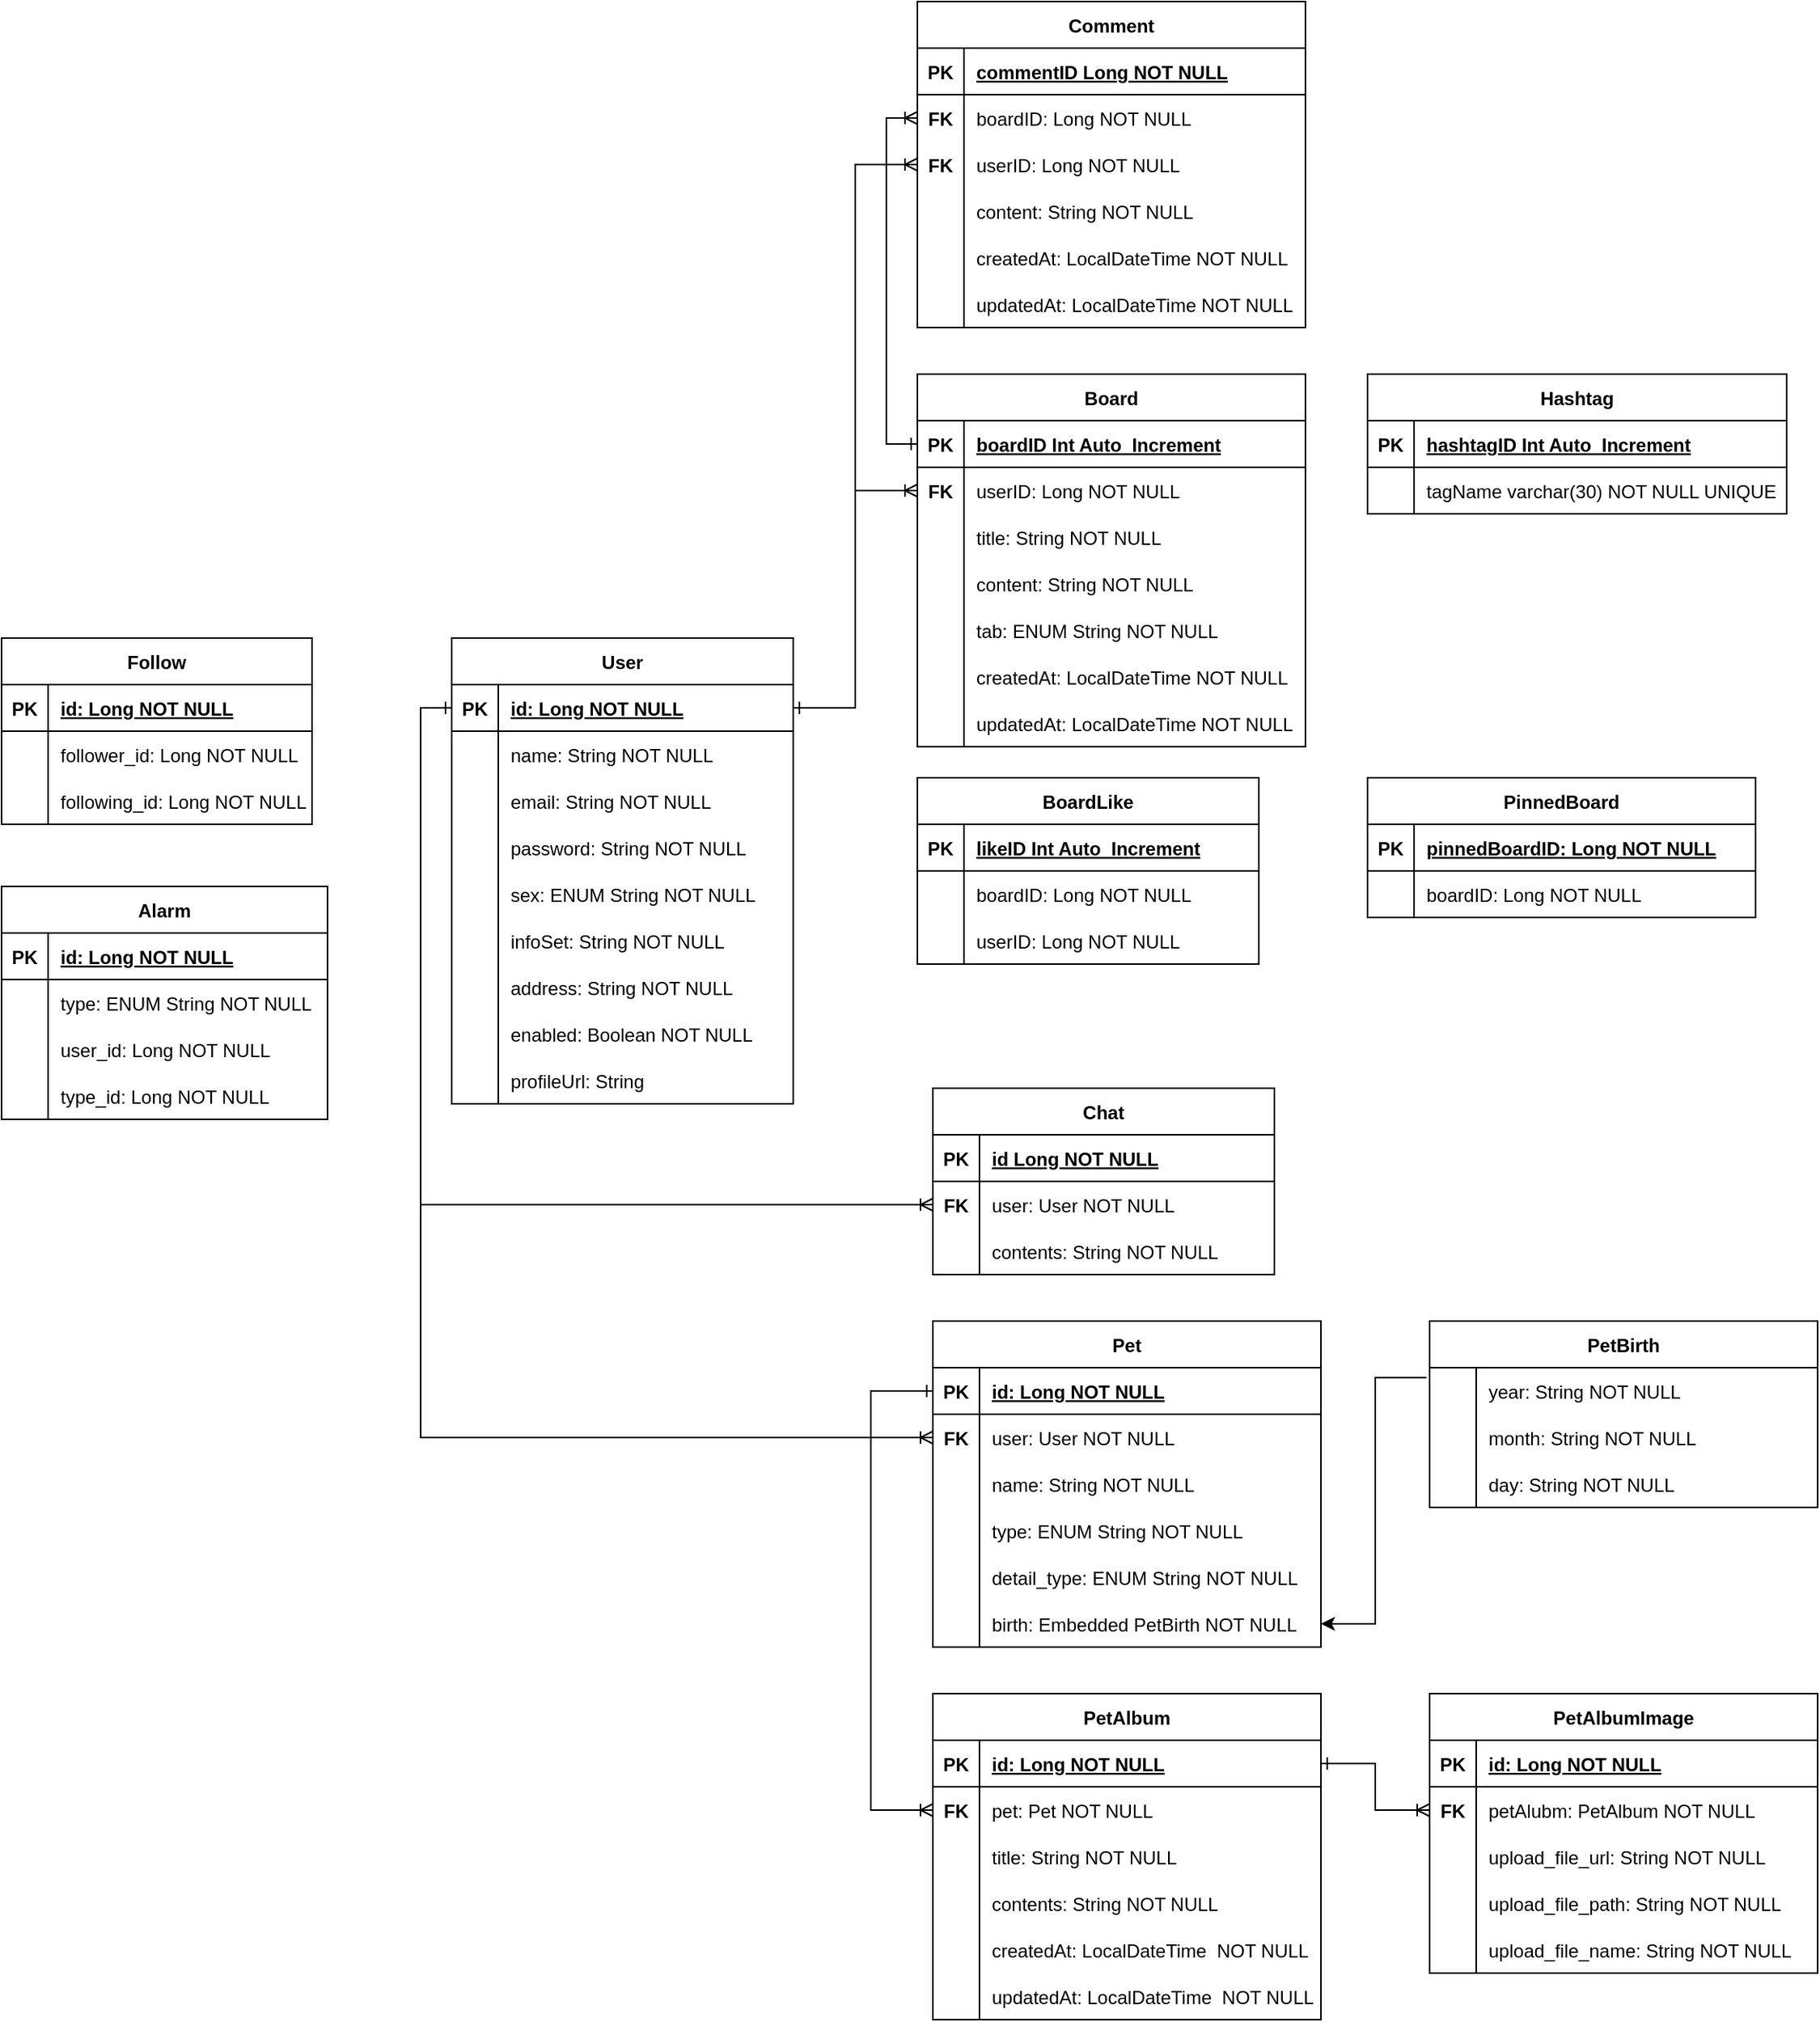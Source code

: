 <mxfile version="23.1.2" type="github">
  <diagram id="R2lEEEUBdFMjLlhIrx00" name="Page-1">
    <mxGraphModel dx="1050" dy="2866" grid="1" gridSize="10" guides="1" tooltips="1" connect="1" arrows="1" fold="1" page="1" pageScale="1" pageWidth="1654" pageHeight="2336" math="0" shadow="0" extFonts="Permanent Marker^https://fonts.googleapis.com/css?family=Permanent+Marker">
      <root>
        <mxCell id="0" />
        <mxCell id="1" parent="0" />
        <mxCell id="C-vyLk0tnHw3VtMMgP7b-23" value="User" style="shape=table;startSize=30;container=1;collapsible=1;childLayout=tableLayout;fixedRows=1;rowLines=0;fontStyle=1;align=center;resizeLast=1;" parent="1" vertex="1">
          <mxGeometry x="610" y="360" width="220" height="300" as="geometry" />
        </mxCell>
        <mxCell id="C-vyLk0tnHw3VtMMgP7b-24" value="" style="shape=partialRectangle;collapsible=0;dropTarget=0;pointerEvents=0;fillColor=none;points=[[0,0.5],[1,0.5]];portConstraint=eastwest;top=0;left=0;right=0;bottom=1;" parent="C-vyLk0tnHw3VtMMgP7b-23" vertex="1">
          <mxGeometry y="30" width="220" height="30" as="geometry" />
        </mxCell>
        <mxCell id="C-vyLk0tnHw3VtMMgP7b-25" value="PK" style="shape=partialRectangle;overflow=hidden;connectable=0;fillColor=none;top=0;left=0;bottom=0;right=0;fontStyle=1;" parent="C-vyLk0tnHw3VtMMgP7b-24" vertex="1">
          <mxGeometry width="30" height="30" as="geometry">
            <mxRectangle width="30" height="30" as="alternateBounds" />
          </mxGeometry>
        </mxCell>
        <mxCell id="C-vyLk0tnHw3VtMMgP7b-26" value="id: Long NOT NULL " style="shape=partialRectangle;overflow=hidden;connectable=0;fillColor=none;top=0;left=0;bottom=0;right=0;align=left;spacingLeft=6;fontStyle=5;" parent="C-vyLk0tnHw3VtMMgP7b-24" vertex="1">
          <mxGeometry x="30" width="190" height="30" as="geometry">
            <mxRectangle width="190" height="30" as="alternateBounds" />
          </mxGeometry>
        </mxCell>
        <mxCell id="C-vyLk0tnHw3VtMMgP7b-27" value="" style="shape=partialRectangle;collapsible=0;dropTarget=0;pointerEvents=0;fillColor=none;points=[[0,0.5],[1,0.5]];portConstraint=eastwest;top=0;left=0;right=0;bottom=0;" parent="C-vyLk0tnHw3VtMMgP7b-23" vertex="1">
          <mxGeometry y="60" width="220" height="30" as="geometry" />
        </mxCell>
        <mxCell id="C-vyLk0tnHw3VtMMgP7b-28" value="" style="shape=partialRectangle;overflow=hidden;connectable=0;fillColor=none;top=0;left=0;bottom=0;right=0;" parent="C-vyLk0tnHw3VtMMgP7b-27" vertex="1">
          <mxGeometry width="30" height="30" as="geometry">
            <mxRectangle width="30" height="30" as="alternateBounds" />
          </mxGeometry>
        </mxCell>
        <mxCell id="C-vyLk0tnHw3VtMMgP7b-29" value="name: String NOT NULL" style="shape=partialRectangle;overflow=hidden;connectable=0;fillColor=none;top=0;left=0;bottom=0;right=0;align=left;spacingLeft=6;" parent="C-vyLk0tnHw3VtMMgP7b-27" vertex="1">
          <mxGeometry x="30" width="190" height="30" as="geometry">
            <mxRectangle width="190" height="30" as="alternateBounds" />
          </mxGeometry>
        </mxCell>
        <mxCell id="bbUoqJzxjQNbrKTjMEcJ-44" value="" style="shape=partialRectangle;collapsible=0;dropTarget=0;pointerEvents=0;fillColor=none;points=[[0,0.5],[1,0.5]];portConstraint=eastwest;top=0;left=0;right=0;bottom=0;" parent="C-vyLk0tnHw3VtMMgP7b-23" vertex="1">
          <mxGeometry y="90" width="220" height="30" as="geometry" />
        </mxCell>
        <mxCell id="bbUoqJzxjQNbrKTjMEcJ-45" value="" style="shape=partialRectangle;overflow=hidden;connectable=0;fillColor=none;top=0;left=0;bottom=0;right=0;" parent="bbUoqJzxjQNbrKTjMEcJ-44" vertex="1">
          <mxGeometry width="30" height="30" as="geometry">
            <mxRectangle width="30" height="30" as="alternateBounds" />
          </mxGeometry>
        </mxCell>
        <mxCell id="bbUoqJzxjQNbrKTjMEcJ-46" value="email: String NOT NULL" style="shape=partialRectangle;overflow=hidden;connectable=0;fillColor=none;top=0;left=0;bottom=0;right=0;align=left;spacingLeft=6;" parent="bbUoqJzxjQNbrKTjMEcJ-44" vertex="1">
          <mxGeometry x="30" width="190" height="30" as="geometry">
            <mxRectangle width="190" height="30" as="alternateBounds" />
          </mxGeometry>
        </mxCell>
        <mxCell id="bbUoqJzxjQNbrKTjMEcJ-22" value="" style="shape=partialRectangle;collapsible=0;dropTarget=0;pointerEvents=0;fillColor=none;points=[[0,0.5],[1,0.5]];portConstraint=eastwest;top=0;left=0;right=0;bottom=0;" parent="C-vyLk0tnHw3VtMMgP7b-23" vertex="1">
          <mxGeometry y="120" width="220" height="30" as="geometry" />
        </mxCell>
        <mxCell id="bbUoqJzxjQNbrKTjMEcJ-23" value="" style="shape=partialRectangle;overflow=hidden;connectable=0;fillColor=none;top=0;left=0;bottom=0;right=0;" parent="bbUoqJzxjQNbrKTjMEcJ-22" vertex="1">
          <mxGeometry width="30" height="30" as="geometry">
            <mxRectangle width="30" height="30" as="alternateBounds" />
          </mxGeometry>
        </mxCell>
        <mxCell id="bbUoqJzxjQNbrKTjMEcJ-24" value="password: String NOT NULL" style="shape=partialRectangle;overflow=hidden;connectable=0;fillColor=none;top=0;left=0;bottom=0;right=0;align=left;spacingLeft=6;" parent="bbUoqJzxjQNbrKTjMEcJ-22" vertex="1">
          <mxGeometry x="30" width="190" height="30" as="geometry">
            <mxRectangle width="190" height="30" as="alternateBounds" />
          </mxGeometry>
        </mxCell>
        <mxCell id="bbUoqJzxjQNbrKTjMEcJ-41" value="" style="shape=partialRectangle;collapsible=0;dropTarget=0;pointerEvents=0;fillColor=none;points=[[0,0.5],[1,0.5]];portConstraint=eastwest;top=0;left=0;right=0;bottom=0;" parent="C-vyLk0tnHw3VtMMgP7b-23" vertex="1">
          <mxGeometry y="150" width="220" height="30" as="geometry" />
        </mxCell>
        <mxCell id="bbUoqJzxjQNbrKTjMEcJ-42" value="" style="shape=partialRectangle;overflow=hidden;connectable=0;fillColor=none;top=0;left=0;bottom=0;right=0;" parent="bbUoqJzxjQNbrKTjMEcJ-41" vertex="1">
          <mxGeometry width="30" height="30" as="geometry">
            <mxRectangle width="30" height="30" as="alternateBounds" />
          </mxGeometry>
        </mxCell>
        <mxCell id="bbUoqJzxjQNbrKTjMEcJ-43" value="sex: ENUM String NOT NULL" style="shape=partialRectangle;overflow=hidden;connectable=0;fillColor=none;top=0;left=0;bottom=0;right=0;align=left;spacingLeft=6;" parent="bbUoqJzxjQNbrKTjMEcJ-41" vertex="1">
          <mxGeometry x="30" width="190" height="30" as="geometry">
            <mxRectangle width="190" height="30" as="alternateBounds" />
          </mxGeometry>
        </mxCell>
        <mxCell id="bbUoqJzxjQNbrKTjMEcJ-26" value="" style="shape=partialRectangle;collapsible=0;dropTarget=0;pointerEvents=0;fillColor=none;points=[[0,0.5],[1,0.5]];portConstraint=eastwest;top=0;left=0;right=0;bottom=0;" parent="C-vyLk0tnHw3VtMMgP7b-23" vertex="1">
          <mxGeometry y="180" width="220" height="30" as="geometry" />
        </mxCell>
        <mxCell id="bbUoqJzxjQNbrKTjMEcJ-27" value="" style="shape=partialRectangle;overflow=hidden;connectable=0;fillColor=none;top=0;left=0;bottom=0;right=0;" parent="bbUoqJzxjQNbrKTjMEcJ-26" vertex="1">
          <mxGeometry width="30" height="30" as="geometry">
            <mxRectangle width="30" height="30" as="alternateBounds" />
          </mxGeometry>
        </mxCell>
        <mxCell id="bbUoqJzxjQNbrKTjMEcJ-28" value="infoSet: String NOT NULL" style="shape=partialRectangle;overflow=hidden;connectable=0;fillColor=none;top=0;left=0;bottom=0;right=0;align=left;spacingLeft=6;" parent="bbUoqJzxjQNbrKTjMEcJ-26" vertex="1">
          <mxGeometry x="30" width="190" height="30" as="geometry">
            <mxRectangle width="190" height="30" as="alternateBounds" />
          </mxGeometry>
        </mxCell>
        <mxCell id="bbUoqJzxjQNbrKTjMEcJ-29" value="" style="shape=partialRectangle;collapsible=0;dropTarget=0;pointerEvents=0;fillColor=none;points=[[0,0.5],[1,0.5]];portConstraint=eastwest;top=0;left=0;right=0;bottom=0;" parent="C-vyLk0tnHw3VtMMgP7b-23" vertex="1">
          <mxGeometry y="210" width="220" height="30" as="geometry" />
        </mxCell>
        <mxCell id="bbUoqJzxjQNbrKTjMEcJ-30" value="" style="shape=partialRectangle;overflow=hidden;connectable=0;fillColor=none;top=0;left=0;bottom=0;right=0;" parent="bbUoqJzxjQNbrKTjMEcJ-29" vertex="1">
          <mxGeometry width="30" height="30" as="geometry">
            <mxRectangle width="30" height="30" as="alternateBounds" />
          </mxGeometry>
        </mxCell>
        <mxCell id="bbUoqJzxjQNbrKTjMEcJ-31" value="address: String NOT NULL" style="shape=partialRectangle;overflow=hidden;connectable=0;fillColor=none;top=0;left=0;bottom=0;right=0;align=left;spacingLeft=6;" parent="bbUoqJzxjQNbrKTjMEcJ-29" vertex="1">
          <mxGeometry x="30" width="190" height="30" as="geometry">
            <mxRectangle width="190" height="30" as="alternateBounds" />
          </mxGeometry>
        </mxCell>
        <mxCell id="bbUoqJzxjQNbrKTjMEcJ-35" value="" style="shape=partialRectangle;collapsible=0;dropTarget=0;pointerEvents=0;fillColor=none;points=[[0,0.5],[1,0.5]];portConstraint=eastwest;top=0;left=0;right=0;bottom=0;" parent="C-vyLk0tnHw3VtMMgP7b-23" vertex="1">
          <mxGeometry y="240" width="220" height="30" as="geometry" />
        </mxCell>
        <mxCell id="bbUoqJzxjQNbrKTjMEcJ-36" value="" style="shape=partialRectangle;overflow=hidden;connectable=0;fillColor=none;top=0;left=0;bottom=0;right=0;" parent="bbUoqJzxjQNbrKTjMEcJ-35" vertex="1">
          <mxGeometry width="30" height="30" as="geometry">
            <mxRectangle width="30" height="30" as="alternateBounds" />
          </mxGeometry>
        </mxCell>
        <mxCell id="bbUoqJzxjQNbrKTjMEcJ-37" value="enabled: Boolean NOT NULL" style="shape=partialRectangle;overflow=hidden;connectable=0;fillColor=none;top=0;left=0;bottom=0;right=0;align=left;spacingLeft=6;" parent="bbUoqJzxjQNbrKTjMEcJ-35" vertex="1">
          <mxGeometry x="30" width="190" height="30" as="geometry">
            <mxRectangle width="190" height="30" as="alternateBounds" />
          </mxGeometry>
        </mxCell>
        <mxCell id="bbUoqJzxjQNbrKTjMEcJ-38" value="" style="shape=partialRectangle;collapsible=0;dropTarget=0;pointerEvents=0;fillColor=none;points=[[0,0.5],[1,0.5]];portConstraint=eastwest;top=0;left=0;right=0;bottom=0;" parent="C-vyLk0tnHw3VtMMgP7b-23" vertex="1">
          <mxGeometry y="270" width="220" height="30" as="geometry" />
        </mxCell>
        <mxCell id="bbUoqJzxjQNbrKTjMEcJ-39" value="" style="shape=partialRectangle;overflow=hidden;connectable=0;fillColor=none;top=0;left=0;bottom=0;right=0;" parent="bbUoqJzxjQNbrKTjMEcJ-38" vertex="1">
          <mxGeometry width="30" height="30" as="geometry">
            <mxRectangle width="30" height="30" as="alternateBounds" />
          </mxGeometry>
        </mxCell>
        <mxCell id="bbUoqJzxjQNbrKTjMEcJ-40" value="profileUrl: String" style="shape=partialRectangle;overflow=hidden;connectable=0;fillColor=none;top=0;left=0;bottom=0;right=0;align=left;spacingLeft=6;" parent="bbUoqJzxjQNbrKTjMEcJ-38" vertex="1">
          <mxGeometry x="30" width="190" height="30" as="geometry">
            <mxRectangle width="190" height="30" as="alternateBounds" />
          </mxGeometry>
        </mxCell>
        <mxCell id="bbUoqJzxjQNbrKTjMEcJ-1" value="Chat" style="shape=table;startSize=30;container=1;collapsible=1;childLayout=tableLayout;fixedRows=1;rowLines=0;fontStyle=1;align=center;resizeLast=1;" parent="1" vertex="1">
          <mxGeometry x="920" y="650" width="220" height="120" as="geometry" />
        </mxCell>
        <mxCell id="bbUoqJzxjQNbrKTjMEcJ-2" value="" style="shape=partialRectangle;collapsible=0;dropTarget=0;pointerEvents=0;fillColor=none;points=[[0,0.5],[1,0.5]];portConstraint=eastwest;top=0;left=0;right=0;bottom=1;" parent="bbUoqJzxjQNbrKTjMEcJ-1" vertex="1">
          <mxGeometry y="30" width="220" height="30" as="geometry" />
        </mxCell>
        <mxCell id="bbUoqJzxjQNbrKTjMEcJ-3" value="PK" style="shape=partialRectangle;overflow=hidden;connectable=0;fillColor=none;top=0;left=0;bottom=0;right=0;fontStyle=1;" parent="bbUoqJzxjQNbrKTjMEcJ-2" vertex="1">
          <mxGeometry width="30" height="30" as="geometry">
            <mxRectangle width="30" height="30" as="alternateBounds" />
          </mxGeometry>
        </mxCell>
        <mxCell id="bbUoqJzxjQNbrKTjMEcJ-4" value="id Long NOT NULL " style="shape=partialRectangle;overflow=hidden;connectable=0;fillColor=none;top=0;left=0;bottom=0;right=0;align=left;spacingLeft=6;fontStyle=5;" parent="bbUoqJzxjQNbrKTjMEcJ-2" vertex="1">
          <mxGeometry x="30" width="190" height="30" as="geometry">
            <mxRectangle width="190" height="30" as="alternateBounds" />
          </mxGeometry>
        </mxCell>
        <mxCell id="bbUoqJzxjQNbrKTjMEcJ-5" value="" style="shape=partialRectangle;collapsible=0;dropTarget=0;pointerEvents=0;fillColor=none;points=[[0,0.5],[1,0.5]];portConstraint=eastwest;top=0;left=0;right=0;bottom=0;" parent="bbUoqJzxjQNbrKTjMEcJ-1" vertex="1">
          <mxGeometry y="60" width="220" height="30" as="geometry" />
        </mxCell>
        <mxCell id="bbUoqJzxjQNbrKTjMEcJ-6" value="FK" style="shape=partialRectangle;overflow=hidden;connectable=0;fillColor=none;top=0;left=0;bottom=0;right=0;fontStyle=1" parent="bbUoqJzxjQNbrKTjMEcJ-5" vertex="1">
          <mxGeometry width="30" height="30" as="geometry">
            <mxRectangle width="30" height="30" as="alternateBounds" />
          </mxGeometry>
        </mxCell>
        <mxCell id="bbUoqJzxjQNbrKTjMEcJ-7" value="user: User NOT NULL" style="shape=partialRectangle;overflow=hidden;connectable=0;fillColor=none;top=0;left=0;bottom=0;right=0;align=left;spacingLeft=6;" parent="bbUoqJzxjQNbrKTjMEcJ-5" vertex="1">
          <mxGeometry x="30" width="190" height="30" as="geometry">
            <mxRectangle width="190" height="30" as="alternateBounds" />
          </mxGeometry>
        </mxCell>
        <mxCell id="DI0CZOXr2focMgs46DRr-81" value="" style="shape=partialRectangle;collapsible=0;dropTarget=0;pointerEvents=0;fillColor=none;points=[[0,0.5],[1,0.5]];portConstraint=eastwest;top=0;left=0;right=0;bottom=0;" parent="bbUoqJzxjQNbrKTjMEcJ-1" vertex="1">
          <mxGeometry y="90" width="220" height="30" as="geometry" />
        </mxCell>
        <mxCell id="DI0CZOXr2focMgs46DRr-82" value="" style="shape=partialRectangle;overflow=hidden;connectable=0;fillColor=none;top=0;left=0;bottom=0;right=0;" parent="DI0CZOXr2focMgs46DRr-81" vertex="1">
          <mxGeometry width="30" height="30" as="geometry">
            <mxRectangle width="30" height="30" as="alternateBounds" />
          </mxGeometry>
        </mxCell>
        <mxCell id="DI0CZOXr2focMgs46DRr-83" value="contents: String NOT NULL" style="shape=partialRectangle;overflow=hidden;connectable=0;fillColor=none;top=0;left=0;bottom=0;right=0;align=left;spacingLeft=6;" parent="DI0CZOXr2focMgs46DRr-81" vertex="1">
          <mxGeometry x="30" width="190" height="30" as="geometry">
            <mxRectangle width="190" height="30" as="alternateBounds" />
          </mxGeometry>
        </mxCell>
        <mxCell id="bbUoqJzxjQNbrKTjMEcJ-8" value="Pet" style="shape=table;startSize=30;container=1;collapsible=1;childLayout=tableLayout;fixedRows=1;rowLines=0;fontStyle=1;align=center;resizeLast=1;" parent="1" vertex="1">
          <mxGeometry x="920" y="800" width="250" height="210" as="geometry" />
        </mxCell>
        <mxCell id="bbUoqJzxjQNbrKTjMEcJ-9" value="" style="shape=partialRectangle;collapsible=0;dropTarget=0;pointerEvents=0;fillColor=none;points=[[0,0.5],[1,0.5]];portConstraint=eastwest;top=0;left=0;right=0;bottom=1;" parent="bbUoqJzxjQNbrKTjMEcJ-8" vertex="1">
          <mxGeometry y="30" width="250" height="30" as="geometry" />
        </mxCell>
        <mxCell id="bbUoqJzxjQNbrKTjMEcJ-10" value="PK" style="shape=partialRectangle;overflow=hidden;connectable=0;fillColor=none;top=0;left=0;bottom=0;right=0;fontStyle=1;" parent="bbUoqJzxjQNbrKTjMEcJ-9" vertex="1">
          <mxGeometry width="30" height="30" as="geometry">
            <mxRectangle width="30" height="30" as="alternateBounds" />
          </mxGeometry>
        </mxCell>
        <mxCell id="bbUoqJzxjQNbrKTjMEcJ-11" value="id: Long NOT NULL " style="shape=partialRectangle;overflow=hidden;connectable=0;fillColor=none;top=0;left=0;bottom=0;right=0;align=left;spacingLeft=6;fontStyle=5;" parent="bbUoqJzxjQNbrKTjMEcJ-9" vertex="1">
          <mxGeometry x="30" width="220" height="30" as="geometry">
            <mxRectangle width="220" height="30" as="alternateBounds" />
          </mxGeometry>
        </mxCell>
        <mxCell id="bbUoqJzxjQNbrKTjMEcJ-12" value="" style="shape=partialRectangle;collapsible=0;dropTarget=0;pointerEvents=0;fillColor=none;points=[[0,0.5],[1,0.5]];portConstraint=eastwest;top=0;left=0;right=0;bottom=0;" parent="bbUoqJzxjQNbrKTjMEcJ-8" vertex="1">
          <mxGeometry y="60" width="250" height="30" as="geometry" />
        </mxCell>
        <mxCell id="bbUoqJzxjQNbrKTjMEcJ-13" value="FK" style="shape=partialRectangle;overflow=hidden;connectable=0;fillColor=none;top=0;left=0;bottom=0;right=0;fontStyle=1" parent="bbUoqJzxjQNbrKTjMEcJ-12" vertex="1">
          <mxGeometry width="30" height="30" as="geometry">
            <mxRectangle width="30" height="30" as="alternateBounds" />
          </mxGeometry>
        </mxCell>
        <mxCell id="bbUoqJzxjQNbrKTjMEcJ-14" value="user: User NOT NULL" style="shape=partialRectangle;overflow=hidden;connectable=0;fillColor=none;top=0;left=0;bottom=0;right=0;align=left;spacingLeft=6;" parent="bbUoqJzxjQNbrKTjMEcJ-12" vertex="1">
          <mxGeometry x="30" width="220" height="30" as="geometry">
            <mxRectangle width="220" height="30" as="alternateBounds" />
          </mxGeometry>
        </mxCell>
        <mxCell id="DI0CZOXr2focMgs46DRr-77" value="" style="shape=partialRectangle;collapsible=0;dropTarget=0;pointerEvents=0;fillColor=none;points=[[0,0.5],[1,0.5]];portConstraint=eastwest;top=0;left=0;right=0;bottom=0;" parent="bbUoqJzxjQNbrKTjMEcJ-8" vertex="1">
          <mxGeometry y="90" width="250" height="30" as="geometry" />
        </mxCell>
        <mxCell id="DI0CZOXr2focMgs46DRr-78" value="" style="shape=partialRectangle;overflow=hidden;connectable=0;fillColor=none;top=0;left=0;bottom=0;right=0;" parent="DI0CZOXr2focMgs46DRr-77" vertex="1">
          <mxGeometry width="30" height="30" as="geometry">
            <mxRectangle width="30" height="30" as="alternateBounds" />
          </mxGeometry>
        </mxCell>
        <mxCell id="DI0CZOXr2focMgs46DRr-79" value="name: String NOT NULL" style="shape=partialRectangle;overflow=hidden;connectable=0;fillColor=none;top=0;left=0;bottom=0;right=0;align=left;spacingLeft=6;" parent="DI0CZOXr2focMgs46DRr-77" vertex="1">
          <mxGeometry x="30" width="220" height="30" as="geometry">
            <mxRectangle width="220" height="30" as="alternateBounds" />
          </mxGeometry>
        </mxCell>
        <mxCell id="DI0CZOXr2focMgs46DRr-1" value="" style="shape=partialRectangle;collapsible=0;dropTarget=0;pointerEvents=0;fillColor=none;points=[[0,0.5],[1,0.5]];portConstraint=eastwest;top=0;left=0;right=0;bottom=0;" parent="bbUoqJzxjQNbrKTjMEcJ-8" vertex="1">
          <mxGeometry y="120" width="250" height="30" as="geometry" />
        </mxCell>
        <mxCell id="DI0CZOXr2focMgs46DRr-2" value="" style="shape=partialRectangle;overflow=hidden;connectable=0;fillColor=none;top=0;left=0;bottom=0;right=0;" parent="DI0CZOXr2focMgs46DRr-1" vertex="1">
          <mxGeometry width="30" height="30" as="geometry">
            <mxRectangle width="30" height="30" as="alternateBounds" />
          </mxGeometry>
        </mxCell>
        <mxCell id="DI0CZOXr2focMgs46DRr-3" value="type: ENUM String NOT NULL" style="shape=partialRectangle;overflow=hidden;connectable=0;fillColor=none;top=0;left=0;bottom=0;right=0;align=left;spacingLeft=6;" parent="DI0CZOXr2focMgs46DRr-1" vertex="1">
          <mxGeometry x="30" width="220" height="30" as="geometry">
            <mxRectangle width="220" height="30" as="alternateBounds" />
          </mxGeometry>
        </mxCell>
        <mxCell id="DI0CZOXr2focMgs46DRr-44" value="" style="shape=partialRectangle;collapsible=0;dropTarget=0;pointerEvents=0;fillColor=none;points=[[0,0.5],[1,0.5]];portConstraint=eastwest;top=0;left=0;right=0;bottom=0;" parent="bbUoqJzxjQNbrKTjMEcJ-8" vertex="1">
          <mxGeometry y="150" width="250" height="30" as="geometry" />
        </mxCell>
        <mxCell id="DI0CZOXr2focMgs46DRr-45" value="" style="shape=partialRectangle;overflow=hidden;connectable=0;fillColor=none;top=0;left=0;bottom=0;right=0;" parent="DI0CZOXr2focMgs46DRr-44" vertex="1">
          <mxGeometry width="30" height="30" as="geometry">
            <mxRectangle width="30" height="30" as="alternateBounds" />
          </mxGeometry>
        </mxCell>
        <mxCell id="DI0CZOXr2focMgs46DRr-46" value="detail_type: ENUM String NOT NULL" style="shape=partialRectangle;overflow=hidden;connectable=0;fillColor=none;top=0;left=0;bottom=0;right=0;align=left;spacingLeft=6;" parent="DI0CZOXr2focMgs46DRr-44" vertex="1">
          <mxGeometry x="30" width="220" height="30" as="geometry">
            <mxRectangle width="220" height="30" as="alternateBounds" />
          </mxGeometry>
        </mxCell>
        <mxCell id="DI0CZOXr2focMgs46DRr-26" value="" style="shape=partialRectangle;collapsible=0;dropTarget=0;pointerEvents=0;fillColor=none;points=[[0,0.5],[1,0.5]];portConstraint=eastwest;top=0;left=0;right=0;bottom=0;" parent="bbUoqJzxjQNbrKTjMEcJ-8" vertex="1">
          <mxGeometry y="180" width="250" height="30" as="geometry" />
        </mxCell>
        <mxCell id="DI0CZOXr2focMgs46DRr-27" value="" style="shape=partialRectangle;overflow=hidden;connectable=0;fillColor=none;top=0;left=0;bottom=0;right=0;" parent="DI0CZOXr2focMgs46DRr-26" vertex="1">
          <mxGeometry width="30" height="30" as="geometry">
            <mxRectangle width="30" height="30" as="alternateBounds" />
          </mxGeometry>
        </mxCell>
        <mxCell id="DI0CZOXr2focMgs46DRr-28" value="birth: Embedded PetBirth NOT NULL" style="shape=partialRectangle;overflow=hidden;connectable=0;fillColor=none;top=0;left=0;bottom=0;right=0;align=left;spacingLeft=6;" parent="DI0CZOXr2focMgs46DRr-26" vertex="1">
          <mxGeometry x="30" width="220" height="30" as="geometry">
            <mxRectangle width="220" height="30" as="alternateBounds" />
          </mxGeometry>
        </mxCell>
        <mxCell id="bbUoqJzxjQNbrKTjMEcJ-15" value="Board" style="shape=table;startSize=30;container=1;collapsible=1;childLayout=tableLayout;fixedRows=1;rowLines=0;fontStyle=1;align=center;resizeLast=1;" parent="1" vertex="1">
          <mxGeometry x="910" y="190" width="250" height="240" as="geometry" />
        </mxCell>
        <mxCell id="bbUoqJzxjQNbrKTjMEcJ-16" value="" style="shape=partialRectangle;collapsible=0;dropTarget=0;pointerEvents=0;fillColor=none;points=[[0,0.5],[1,0.5]];portConstraint=eastwest;top=0;left=0;right=0;bottom=1;" parent="bbUoqJzxjQNbrKTjMEcJ-15" vertex="1">
          <mxGeometry y="30" width="250" height="30" as="geometry" />
        </mxCell>
        <mxCell id="bbUoqJzxjQNbrKTjMEcJ-17" value="PK" style="shape=partialRectangle;overflow=hidden;connectable=0;fillColor=none;top=0;left=0;bottom=0;right=0;fontStyle=1;" parent="bbUoqJzxjQNbrKTjMEcJ-16" vertex="1">
          <mxGeometry width="30" height="30" as="geometry">
            <mxRectangle width="30" height="30" as="alternateBounds" />
          </mxGeometry>
        </mxCell>
        <mxCell id="bbUoqJzxjQNbrKTjMEcJ-18" value="boardID Int Auto_Increment" style="shape=partialRectangle;overflow=hidden;connectable=0;fillColor=none;top=0;left=0;bottom=0;right=0;align=left;spacingLeft=6;fontStyle=5;" parent="bbUoqJzxjQNbrKTjMEcJ-16" vertex="1">
          <mxGeometry x="30" width="220" height="30" as="geometry">
            <mxRectangle width="220" height="30" as="alternateBounds" />
          </mxGeometry>
        </mxCell>
        <mxCell id="bbUoqJzxjQNbrKTjMEcJ-19" value="" style="shape=partialRectangle;collapsible=0;dropTarget=0;pointerEvents=0;fillColor=none;points=[[0,0.5],[1,0.5]];portConstraint=eastwest;top=0;left=0;right=0;bottom=0;" parent="bbUoqJzxjQNbrKTjMEcJ-15" vertex="1">
          <mxGeometry y="60" width="250" height="30" as="geometry" />
        </mxCell>
        <mxCell id="bbUoqJzxjQNbrKTjMEcJ-20" value="FK" style="shape=partialRectangle;overflow=hidden;connectable=0;fillColor=none;top=0;left=0;bottom=0;right=0;fontStyle=1" parent="bbUoqJzxjQNbrKTjMEcJ-19" vertex="1">
          <mxGeometry width="30" height="30" as="geometry">
            <mxRectangle width="30" height="30" as="alternateBounds" />
          </mxGeometry>
        </mxCell>
        <mxCell id="bbUoqJzxjQNbrKTjMEcJ-21" value="userID: Long NOT NULL" style="shape=partialRectangle;overflow=hidden;connectable=0;fillColor=none;top=0;left=0;bottom=0;right=0;align=left;spacingLeft=6;" parent="bbUoqJzxjQNbrKTjMEcJ-19" vertex="1">
          <mxGeometry x="30" width="220" height="30" as="geometry">
            <mxRectangle width="220" height="30" as="alternateBounds" />
          </mxGeometry>
        </mxCell>
        <mxCell id="FGwueT4mFwMCUgBPgsH9-19" value="" style="shape=partialRectangle;collapsible=0;dropTarget=0;pointerEvents=0;fillColor=none;points=[[0,0.5],[1,0.5]];portConstraint=eastwest;top=0;left=0;right=0;bottom=0;" parent="bbUoqJzxjQNbrKTjMEcJ-15" vertex="1">
          <mxGeometry y="90" width="250" height="30" as="geometry" />
        </mxCell>
        <mxCell id="FGwueT4mFwMCUgBPgsH9-20" value="" style="shape=partialRectangle;overflow=hidden;connectable=0;fillColor=none;top=0;left=0;bottom=0;right=0;" parent="FGwueT4mFwMCUgBPgsH9-19" vertex="1">
          <mxGeometry width="30" height="30" as="geometry">
            <mxRectangle width="30" height="30" as="alternateBounds" />
          </mxGeometry>
        </mxCell>
        <mxCell id="FGwueT4mFwMCUgBPgsH9-21" value="title: String NOT NULL" style="shape=partialRectangle;overflow=hidden;connectable=0;fillColor=none;top=0;left=0;bottom=0;right=0;align=left;spacingLeft=6;" parent="FGwueT4mFwMCUgBPgsH9-19" vertex="1">
          <mxGeometry x="30" width="220" height="30" as="geometry">
            <mxRectangle width="220" height="30" as="alternateBounds" />
          </mxGeometry>
        </mxCell>
        <mxCell id="FGwueT4mFwMCUgBPgsH9-22" value="" style="shape=partialRectangle;collapsible=0;dropTarget=0;pointerEvents=0;fillColor=none;points=[[0,0.5],[1,0.5]];portConstraint=eastwest;top=0;left=0;right=0;bottom=0;" parent="bbUoqJzxjQNbrKTjMEcJ-15" vertex="1">
          <mxGeometry y="120" width="250" height="30" as="geometry" />
        </mxCell>
        <mxCell id="FGwueT4mFwMCUgBPgsH9-23" value="" style="shape=partialRectangle;overflow=hidden;connectable=0;fillColor=none;top=0;left=0;bottom=0;right=0;" parent="FGwueT4mFwMCUgBPgsH9-22" vertex="1">
          <mxGeometry width="30" height="30" as="geometry">
            <mxRectangle width="30" height="30" as="alternateBounds" />
          </mxGeometry>
        </mxCell>
        <mxCell id="FGwueT4mFwMCUgBPgsH9-24" value="content: String NOT NULL" style="shape=partialRectangle;overflow=hidden;connectable=0;fillColor=none;top=0;left=0;bottom=0;right=0;align=left;spacingLeft=6;" parent="FGwueT4mFwMCUgBPgsH9-22" vertex="1">
          <mxGeometry x="30" width="220" height="30" as="geometry">
            <mxRectangle width="220" height="30" as="alternateBounds" />
          </mxGeometry>
        </mxCell>
        <mxCell id="6npMjgwYH-gCXbFsJJCR-13" value="" style="shape=partialRectangle;collapsible=0;dropTarget=0;pointerEvents=0;fillColor=none;points=[[0,0.5],[1,0.5]];portConstraint=eastwest;top=0;left=0;right=0;bottom=0;" vertex="1" parent="bbUoqJzxjQNbrKTjMEcJ-15">
          <mxGeometry y="150" width="250" height="30" as="geometry" />
        </mxCell>
        <mxCell id="6npMjgwYH-gCXbFsJJCR-14" value="" style="shape=partialRectangle;overflow=hidden;connectable=0;fillColor=none;top=0;left=0;bottom=0;right=0;" vertex="1" parent="6npMjgwYH-gCXbFsJJCR-13">
          <mxGeometry width="30" height="30" as="geometry">
            <mxRectangle width="30" height="30" as="alternateBounds" />
          </mxGeometry>
        </mxCell>
        <mxCell id="6npMjgwYH-gCXbFsJJCR-15" value="tab: ENUM String NOT NULL" style="shape=partialRectangle;overflow=hidden;connectable=0;fillColor=none;top=0;left=0;bottom=0;right=0;align=left;spacingLeft=6;" vertex="1" parent="6npMjgwYH-gCXbFsJJCR-13">
          <mxGeometry x="30" width="220" height="30" as="geometry">
            <mxRectangle width="220" height="30" as="alternateBounds" />
          </mxGeometry>
        </mxCell>
        <mxCell id="FGwueT4mFwMCUgBPgsH9-25" value="" style="shape=partialRectangle;collapsible=0;dropTarget=0;pointerEvents=0;fillColor=none;points=[[0,0.5],[1,0.5]];portConstraint=eastwest;top=0;left=0;right=0;bottom=0;" parent="bbUoqJzxjQNbrKTjMEcJ-15" vertex="1">
          <mxGeometry y="180" width="250" height="30" as="geometry" />
        </mxCell>
        <mxCell id="FGwueT4mFwMCUgBPgsH9-26" value="" style="shape=partialRectangle;overflow=hidden;connectable=0;fillColor=none;top=0;left=0;bottom=0;right=0;" parent="FGwueT4mFwMCUgBPgsH9-25" vertex="1">
          <mxGeometry width="30" height="30" as="geometry">
            <mxRectangle width="30" height="30" as="alternateBounds" />
          </mxGeometry>
        </mxCell>
        <mxCell id="FGwueT4mFwMCUgBPgsH9-27" value="createdAt: LocalDateTime NOT NULL" style="shape=partialRectangle;overflow=hidden;connectable=0;fillColor=none;top=0;left=0;bottom=0;right=0;align=left;spacingLeft=6;" parent="FGwueT4mFwMCUgBPgsH9-25" vertex="1">
          <mxGeometry x="30" width="220" height="30" as="geometry">
            <mxRectangle width="220" height="30" as="alternateBounds" />
          </mxGeometry>
        </mxCell>
        <mxCell id="6npMjgwYH-gCXbFsJJCR-10" value="" style="shape=partialRectangle;collapsible=0;dropTarget=0;pointerEvents=0;fillColor=none;points=[[0,0.5],[1,0.5]];portConstraint=eastwest;top=0;left=0;right=0;bottom=0;" vertex="1" parent="bbUoqJzxjQNbrKTjMEcJ-15">
          <mxGeometry y="210" width="250" height="30" as="geometry" />
        </mxCell>
        <mxCell id="6npMjgwYH-gCXbFsJJCR-11" value="" style="shape=partialRectangle;overflow=hidden;connectable=0;fillColor=none;top=0;left=0;bottom=0;right=0;" vertex="1" parent="6npMjgwYH-gCXbFsJJCR-10">
          <mxGeometry width="30" height="30" as="geometry">
            <mxRectangle width="30" height="30" as="alternateBounds" />
          </mxGeometry>
        </mxCell>
        <mxCell id="6npMjgwYH-gCXbFsJJCR-12" value="updatedAt: LocalDateTime NOT NULL" style="shape=partialRectangle;overflow=hidden;connectable=0;fillColor=none;top=0;left=0;bottom=0;right=0;align=left;spacingLeft=6;" vertex="1" parent="6npMjgwYH-gCXbFsJJCR-10">
          <mxGeometry x="30" width="220" height="30" as="geometry">
            <mxRectangle width="220" height="30" as="alternateBounds" />
          </mxGeometry>
        </mxCell>
        <mxCell id="bbUoqJzxjQNbrKTjMEcJ-47" value="Follow" style="shape=table;startSize=30;container=1;collapsible=1;childLayout=tableLayout;fixedRows=1;rowLines=0;fontStyle=1;align=center;resizeLast=1;" parent="1" vertex="1">
          <mxGeometry x="320" y="360" width="200" height="120" as="geometry" />
        </mxCell>
        <mxCell id="bbUoqJzxjQNbrKTjMEcJ-48" value="" style="shape=partialRectangle;collapsible=0;dropTarget=0;pointerEvents=0;fillColor=none;points=[[0,0.5],[1,0.5]];portConstraint=eastwest;top=0;left=0;right=0;bottom=1;" parent="bbUoqJzxjQNbrKTjMEcJ-47" vertex="1">
          <mxGeometry y="30" width="200" height="30" as="geometry" />
        </mxCell>
        <mxCell id="bbUoqJzxjQNbrKTjMEcJ-49" value="PK" style="shape=partialRectangle;overflow=hidden;connectable=0;fillColor=none;top=0;left=0;bottom=0;right=0;fontStyle=1;" parent="bbUoqJzxjQNbrKTjMEcJ-48" vertex="1">
          <mxGeometry width="30" height="30" as="geometry">
            <mxRectangle width="30" height="30" as="alternateBounds" />
          </mxGeometry>
        </mxCell>
        <mxCell id="bbUoqJzxjQNbrKTjMEcJ-50" value="id: Long NOT NULL " style="shape=partialRectangle;overflow=hidden;connectable=0;fillColor=none;top=0;left=0;bottom=0;right=0;align=left;spacingLeft=6;fontStyle=5;" parent="bbUoqJzxjQNbrKTjMEcJ-48" vertex="1">
          <mxGeometry x="30" width="170" height="30" as="geometry">
            <mxRectangle width="170" height="30" as="alternateBounds" />
          </mxGeometry>
        </mxCell>
        <mxCell id="bbUoqJzxjQNbrKTjMEcJ-51" value="" style="shape=partialRectangle;collapsible=0;dropTarget=0;pointerEvents=0;fillColor=none;points=[[0,0.5],[1,0.5]];portConstraint=eastwest;top=0;left=0;right=0;bottom=0;" parent="bbUoqJzxjQNbrKTjMEcJ-47" vertex="1">
          <mxGeometry y="60" width="200" height="30" as="geometry" />
        </mxCell>
        <mxCell id="bbUoqJzxjQNbrKTjMEcJ-52" value="" style="shape=partialRectangle;overflow=hidden;connectable=0;fillColor=none;top=0;left=0;bottom=0;right=0;" parent="bbUoqJzxjQNbrKTjMEcJ-51" vertex="1">
          <mxGeometry width="30" height="30" as="geometry">
            <mxRectangle width="30" height="30" as="alternateBounds" />
          </mxGeometry>
        </mxCell>
        <mxCell id="bbUoqJzxjQNbrKTjMEcJ-53" value="follower_id: Long NOT NULL" style="shape=partialRectangle;overflow=hidden;connectable=0;fillColor=none;top=0;left=0;bottom=0;right=0;align=left;spacingLeft=6;" parent="bbUoqJzxjQNbrKTjMEcJ-51" vertex="1">
          <mxGeometry x="30" width="170" height="30" as="geometry">
            <mxRectangle width="170" height="30" as="alternateBounds" />
          </mxGeometry>
        </mxCell>
        <mxCell id="bbUoqJzxjQNbrKTjMEcJ-54" value="" style="shape=partialRectangle;collapsible=0;dropTarget=0;pointerEvents=0;fillColor=none;points=[[0,0.5],[1,0.5]];portConstraint=eastwest;top=0;left=0;right=0;bottom=0;" parent="bbUoqJzxjQNbrKTjMEcJ-47" vertex="1">
          <mxGeometry y="90" width="200" height="30" as="geometry" />
        </mxCell>
        <mxCell id="bbUoqJzxjQNbrKTjMEcJ-55" value="" style="shape=partialRectangle;overflow=hidden;connectable=0;fillColor=none;top=0;left=0;bottom=0;right=0;" parent="bbUoqJzxjQNbrKTjMEcJ-54" vertex="1">
          <mxGeometry width="30" height="30" as="geometry">
            <mxRectangle width="30" height="30" as="alternateBounds" />
          </mxGeometry>
        </mxCell>
        <mxCell id="bbUoqJzxjQNbrKTjMEcJ-56" value="following_id: Long NOT NULL" style="shape=partialRectangle;overflow=hidden;connectable=0;fillColor=none;top=0;left=0;bottom=0;right=0;align=left;spacingLeft=6;" parent="bbUoqJzxjQNbrKTjMEcJ-54" vertex="1">
          <mxGeometry x="30" width="170" height="30" as="geometry">
            <mxRectangle width="170" height="30" as="alternateBounds" />
          </mxGeometry>
        </mxCell>
        <mxCell id="bbUoqJzxjQNbrKTjMEcJ-57" value="Alarm" style="shape=table;startSize=30;container=1;collapsible=1;childLayout=tableLayout;fixedRows=1;rowLines=0;fontStyle=1;align=center;resizeLast=1;" parent="1" vertex="1">
          <mxGeometry x="320" y="520" width="210" height="150" as="geometry" />
        </mxCell>
        <mxCell id="bbUoqJzxjQNbrKTjMEcJ-58" value="" style="shape=partialRectangle;collapsible=0;dropTarget=0;pointerEvents=0;fillColor=none;points=[[0,0.5],[1,0.5]];portConstraint=eastwest;top=0;left=0;right=0;bottom=1;" parent="bbUoqJzxjQNbrKTjMEcJ-57" vertex="1">
          <mxGeometry y="30" width="210" height="30" as="geometry" />
        </mxCell>
        <mxCell id="bbUoqJzxjQNbrKTjMEcJ-59" value="PK" style="shape=partialRectangle;overflow=hidden;connectable=0;fillColor=none;top=0;left=0;bottom=0;right=0;fontStyle=1;" parent="bbUoqJzxjQNbrKTjMEcJ-58" vertex="1">
          <mxGeometry width="30" height="30" as="geometry">
            <mxRectangle width="30" height="30" as="alternateBounds" />
          </mxGeometry>
        </mxCell>
        <mxCell id="bbUoqJzxjQNbrKTjMEcJ-60" value="id: Long NOT NULL " style="shape=partialRectangle;overflow=hidden;connectable=0;fillColor=none;top=0;left=0;bottom=0;right=0;align=left;spacingLeft=6;fontStyle=5;" parent="bbUoqJzxjQNbrKTjMEcJ-58" vertex="1">
          <mxGeometry x="30" width="180" height="30" as="geometry">
            <mxRectangle width="180" height="30" as="alternateBounds" />
          </mxGeometry>
        </mxCell>
        <mxCell id="bbUoqJzxjQNbrKTjMEcJ-61" value="" style="shape=partialRectangle;collapsible=0;dropTarget=0;pointerEvents=0;fillColor=none;points=[[0,0.5],[1,0.5]];portConstraint=eastwest;top=0;left=0;right=0;bottom=0;" parent="bbUoqJzxjQNbrKTjMEcJ-57" vertex="1">
          <mxGeometry y="60" width="210" height="30" as="geometry" />
        </mxCell>
        <mxCell id="bbUoqJzxjQNbrKTjMEcJ-62" value="" style="shape=partialRectangle;overflow=hidden;connectable=0;fillColor=none;top=0;left=0;bottom=0;right=0;" parent="bbUoqJzxjQNbrKTjMEcJ-61" vertex="1">
          <mxGeometry width="30" height="30" as="geometry">
            <mxRectangle width="30" height="30" as="alternateBounds" />
          </mxGeometry>
        </mxCell>
        <mxCell id="bbUoqJzxjQNbrKTjMEcJ-63" value="type: ENUM String NOT NULL" style="shape=partialRectangle;overflow=hidden;connectable=0;fillColor=none;top=0;left=0;bottom=0;right=0;align=left;spacingLeft=6;" parent="bbUoqJzxjQNbrKTjMEcJ-61" vertex="1">
          <mxGeometry x="30" width="180" height="30" as="geometry">
            <mxRectangle width="180" height="30" as="alternateBounds" />
          </mxGeometry>
        </mxCell>
        <mxCell id="bbUoqJzxjQNbrKTjMEcJ-64" value="" style="shape=partialRectangle;collapsible=0;dropTarget=0;pointerEvents=0;fillColor=none;points=[[0,0.5],[1,0.5]];portConstraint=eastwest;top=0;left=0;right=0;bottom=0;" parent="bbUoqJzxjQNbrKTjMEcJ-57" vertex="1">
          <mxGeometry y="90" width="210" height="30" as="geometry" />
        </mxCell>
        <mxCell id="bbUoqJzxjQNbrKTjMEcJ-65" value="" style="shape=partialRectangle;overflow=hidden;connectable=0;fillColor=none;top=0;left=0;bottom=0;right=0;" parent="bbUoqJzxjQNbrKTjMEcJ-64" vertex="1">
          <mxGeometry width="30" height="30" as="geometry">
            <mxRectangle width="30" height="30" as="alternateBounds" />
          </mxGeometry>
        </mxCell>
        <mxCell id="bbUoqJzxjQNbrKTjMEcJ-66" value="user_id: Long NOT NULL" style="shape=partialRectangle;overflow=hidden;connectable=0;fillColor=none;top=0;left=0;bottom=0;right=0;align=left;spacingLeft=6;" parent="bbUoqJzxjQNbrKTjMEcJ-64" vertex="1">
          <mxGeometry x="30" width="180" height="30" as="geometry">
            <mxRectangle width="180" height="30" as="alternateBounds" />
          </mxGeometry>
        </mxCell>
        <mxCell id="bbUoqJzxjQNbrKTjMEcJ-67" value="" style="shape=partialRectangle;collapsible=0;dropTarget=0;pointerEvents=0;fillColor=none;points=[[0,0.5],[1,0.5]];portConstraint=eastwest;top=0;left=0;right=0;bottom=0;" parent="bbUoqJzxjQNbrKTjMEcJ-57" vertex="1">
          <mxGeometry y="120" width="210" height="30" as="geometry" />
        </mxCell>
        <mxCell id="bbUoqJzxjQNbrKTjMEcJ-68" value="" style="shape=partialRectangle;overflow=hidden;connectable=0;fillColor=none;top=0;left=0;bottom=0;right=0;" parent="bbUoqJzxjQNbrKTjMEcJ-67" vertex="1">
          <mxGeometry width="30" height="30" as="geometry">
            <mxRectangle width="30" height="30" as="alternateBounds" />
          </mxGeometry>
        </mxCell>
        <mxCell id="bbUoqJzxjQNbrKTjMEcJ-69" value="type_id: Long NOT NULL" style="shape=partialRectangle;overflow=hidden;connectable=0;fillColor=none;top=0;left=0;bottom=0;right=0;align=left;spacingLeft=6;" parent="bbUoqJzxjQNbrKTjMEcJ-67" vertex="1">
          <mxGeometry x="30" width="180" height="30" as="geometry">
            <mxRectangle width="180" height="30" as="alternateBounds" />
          </mxGeometry>
        </mxCell>
        <mxCell id="DI0CZOXr2focMgs46DRr-10" value="PetAlbum" style="shape=table;startSize=30;container=1;collapsible=1;childLayout=tableLayout;fixedRows=1;rowLines=0;fontStyle=1;align=center;resizeLast=1;" parent="1" vertex="1">
          <mxGeometry x="920" y="1040" width="250" height="210" as="geometry" />
        </mxCell>
        <mxCell id="DI0CZOXr2focMgs46DRr-11" value="" style="shape=partialRectangle;collapsible=0;dropTarget=0;pointerEvents=0;fillColor=none;points=[[0,0.5],[1,0.5]];portConstraint=eastwest;top=0;left=0;right=0;bottom=1;" parent="DI0CZOXr2focMgs46DRr-10" vertex="1">
          <mxGeometry y="30" width="250" height="30" as="geometry" />
        </mxCell>
        <mxCell id="DI0CZOXr2focMgs46DRr-12" value="PK" style="shape=partialRectangle;overflow=hidden;connectable=0;fillColor=none;top=0;left=0;bottom=0;right=0;fontStyle=1;" parent="DI0CZOXr2focMgs46DRr-11" vertex="1">
          <mxGeometry width="30" height="30" as="geometry">
            <mxRectangle width="30" height="30" as="alternateBounds" />
          </mxGeometry>
        </mxCell>
        <mxCell id="DI0CZOXr2focMgs46DRr-13" value="id: Long NOT NULL " style="shape=partialRectangle;overflow=hidden;connectable=0;fillColor=none;top=0;left=0;bottom=0;right=0;align=left;spacingLeft=6;fontStyle=5;" parent="DI0CZOXr2focMgs46DRr-11" vertex="1">
          <mxGeometry x="30" width="220" height="30" as="geometry">
            <mxRectangle width="220" height="30" as="alternateBounds" />
          </mxGeometry>
        </mxCell>
        <mxCell id="DI0CZOXr2focMgs46DRr-14" value="" style="shape=partialRectangle;collapsible=0;dropTarget=0;pointerEvents=0;fillColor=none;points=[[0,0.5],[1,0.5]];portConstraint=eastwest;top=0;left=0;right=0;bottom=0;" parent="DI0CZOXr2focMgs46DRr-10" vertex="1">
          <mxGeometry y="60" width="250" height="30" as="geometry" />
        </mxCell>
        <mxCell id="DI0CZOXr2focMgs46DRr-15" value="FK" style="shape=partialRectangle;overflow=hidden;connectable=0;fillColor=none;top=0;left=0;bottom=0;right=0;fontStyle=1" parent="DI0CZOXr2focMgs46DRr-14" vertex="1">
          <mxGeometry width="30" height="30" as="geometry">
            <mxRectangle width="30" height="30" as="alternateBounds" />
          </mxGeometry>
        </mxCell>
        <mxCell id="DI0CZOXr2focMgs46DRr-16" value="pet: Pet NOT NULL" style="shape=partialRectangle;overflow=hidden;connectable=0;fillColor=none;top=0;left=0;bottom=0;right=0;align=left;spacingLeft=6;" parent="DI0CZOXr2focMgs46DRr-14" vertex="1">
          <mxGeometry x="30" width="220" height="30" as="geometry">
            <mxRectangle width="220" height="30" as="alternateBounds" />
          </mxGeometry>
        </mxCell>
        <mxCell id="DI0CZOXr2focMgs46DRr-70" value="" style="shape=partialRectangle;collapsible=0;dropTarget=0;pointerEvents=0;fillColor=none;points=[[0,0.5],[1,0.5]];portConstraint=eastwest;top=0;left=0;right=0;bottom=0;" parent="DI0CZOXr2focMgs46DRr-10" vertex="1">
          <mxGeometry y="90" width="250" height="30" as="geometry" />
        </mxCell>
        <mxCell id="DI0CZOXr2focMgs46DRr-71" value="" style="shape=partialRectangle;overflow=hidden;connectable=0;fillColor=none;top=0;left=0;bottom=0;right=0;" parent="DI0CZOXr2focMgs46DRr-70" vertex="1">
          <mxGeometry width="30" height="30" as="geometry">
            <mxRectangle width="30" height="30" as="alternateBounds" />
          </mxGeometry>
        </mxCell>
        <mxCell id="DI0CZOXr2focMgs46DRr-72" value="title: String NOT NULL" style="shape=partialRectangle;overflow=hidden;connectable=0;fillColor=none;top=0;left=0;bottom=0;right=0;align=left;spacingLeft=6;" parent="DI0CZOXr2focMgs46DRr-70" vertex="1">
          <mxGeometry x="30" width="220" height="30" as="geometry">
            <mxRectangle width="220" height="30" as="alternateBounds" />
          </mxGeometry>
        </mxCell>
        <mxCell id="DI0CZOXr2focMgs46DRr-17" value="" style="shape=partialRectangle;collapsible=0;dropTarget=0;pointerEvents=0;fillColor=none;points=[[0,0.5],[1,0.5]];portConstraint=eastwest;top=0;left=0;right=0;bottom=0;" parent="DI0CZOXr2focMgs46DRr-10" vertex="1">
          <mxGeometry y="120" width="250" height="30" as="geometry" />
        </mxCell>
        <mxCell id="DI0CZOXr2focMgs46DRr-18" value="" style="shape=partialRectangle;overflow=hidden;connectable=0;fillColor=none;top=0;left=0;bottom=0;right=0;" parent="DI0CZOXr2focMgs46DRr-17" vertex="1">
          <mxGeometry width="30" height="30" as="geometry">
            <mxRectangle width="30" height="30" as="alternateBounds" />
          </mxGeometry>
        </mxCell>
        <mxCell id="DI0CZOXr2focMgs46DRr-19" value="contents: String NOT NULL" style="shape=partialRectangle;overflow=hidden;connectable=0;fillColor=none;top=0;left=0;bottom=0;right=0;align=left;spacingLeft=6;" parent="DI0CZOXr2focMgs46DRr-17" vertex="1">
          <mxGeometry x="30" width="220" height="30" as="geometry">
            <mxRectangle width="220" height="30" as="alternateBounds" />
          </mxGeometry>
        </mxCell>
        <mxCell id="DI0CZOXr2focMgs46DRr-20" value="" style="shape=partialRectangle;collapsible=0;dropTarget=0;pointerEvents=0;fillColor=none;points=[[0,0.5],[1,0.5]];portConstraint=eastwest;top=0;left=0;right=0;bottom=0;" parent="DI0CZOXr2focMgs46DRr-10" vertex="1">
          <mxGeometry y="150" width="250" height="30" as="geometry" />
        </mxCell>
        <mxCell id="DI0CZOXr2focMgs46DRr-21" value="" style="shape=partialRectangle;overflow=hidden;connectable=0;fillColor=none;top=0;left=0;bottom=0;right=0;" parent="DI0CZOXr2focMgs46DRr-20" vertex="1">
          <mxGeometry width="30" height="30" as="geometry">
            <mxRectangle width="30" height="30" as="alternateBounds" />
          </mxGeometry>
        </mxCell>
        <mxCell id="DI0CZOXr2focMgs46DRr-22" value="createdAt: LocalDateTime  NOT NULL" style="shape=partialRectangle;overflow=hidden;connectable=0;fillColor=none;top=0;left=0;bottom=0;right=0;align=left;spacingLeft=6;" parent="DI0CZOXr2focMgs46DRr-20" vertex="1">
          <mxGeometry x="30" width="220" height="30" as="geometry">
            <mxRectangle width="220" height="30" as="alternateBounds" />
          </mxGeometry>
        </mxCell>
        <mxCell id="DI0CZOXr2focMgs46DRr-23" value="" style="shape=partialRectangle;collapsible=0;dropTarget=0;pointerEvents=0;fillColor=none;points=[[0,0.5],[1,0.5]];portConstraint=eastwest;top=0;left=0;right=0;bottom=0;" parent="DI0CZOXr2focMgs46DRr-10" vertex="1">
          <mxGeometry y="180" width="250" height="30" as="geometry" />
        </mxCell>
        <mxCell id="DI0CZOXr2focMgs46DRr-24" value="" style="shape=partialRectangle;overflow=hidden;connectable=0;fillColor=none;top=0;left=0;bottom=0;right=0;" parent="DI0CZOXr2focMgs46DRr-23" vertex="1">
          <mxGeometry width="30" height="30" as="geometry">
            <mxRectangle width="30" height="30" as="alternateBounds" />
          </mxGeometry>
        </mxCell>
        <mxCell id="DI0CZOXr2focMgs46DRr-25" value="updatedAt: LocalDateTime  NOT NULL" style="shape=partialRectangle;overflow=hidden;connectable=0;fillColor=none;top=0;left=0;bottom=0;right=0;align=left;spacingLeft=6;" parent="DI0CZOXr2focMgs46DRr-23" vertex="1">
          <mxGeometry x="30" width="220" height="30" as="geometry">
            <mxRectangle width="220" height="30" as="alternateBounds" />
          </mxGeometry>
        </mxCell>
        <mxCell id="DI0CZOXr2focMgs46DRr-43" value="" style="edgeStyle=orthogonalEdgeStyle;rounded=0;orthogonalLoop=1;jettySize=auto;html=1;entryX=1;entryY=0.5;entryDx=0;entryDy=0;exitX=-0.008;exitY=0.213;exitDx=0;exitDy=0;exitPerimeter=0;" parent="1" source="DI0CZOXr2focMgs46DRr-33" target="DI0CZOXr2focMgs46DRr-26" edge="1">
          <mxGeometry relative="1" as="geometry">
            <mxPoint x="1200" y="840" as="sourcePoint" />
          </mxGeometry>
        </mxCell>
        <mxCell id="DI0CZOXr2focMgs46DRr-29" value="PetBirth" style="shape=table;startSize=30;container=1;collapsible=1;childLayout=tableLayout;fixedRows=1;rowLines=0;fontStyle=1;align=center;resizeLast=1;" parent="1" vertex="1">
          <mxGeometry x="1240" y="800" width="250" height="120" as="geometry" />
        </mxCell>
        <mxCell id="DI0CZOXr2focMgs46DRr-33" value="" style="shape=partialRectangle;collapsible=0;dropTarget=0;pointerEvents=0;fillColor=none;points=[[0,0.5],[1,0.5]];portConstraint=eastwest;top=0;left=0;right=0;bottom=0;" parent="DI0CZOXr2focMgs46DRr-29" vertex="1">
          <mxGeometry y="30" width="250" height="30" as="geometry" />
        </mxCell>
        <mxCell id="DI0CZOXr2focMgs46DRr-34" value="" style="shape=partialRectangle;overflow=hidden;connectable=0;fillColor=none;top=0;left=0;bottom=0;right=0;" parent="DI0CZOXr2focMgs46DRr-33" vertex="1">
          <mxGeometry width="30" height="30" as="geometry">
            <mxRectangle width="30" height="30" as="alternateBounds" />
          </mxGeometry>
        </mxCell>
        <mxCell id="DI0CZOXr2focMgs46DRr-35" value="year: String NOT NULL" style="shape=partialRectangle;overflow=hidden;connectable=0;fillColor=none;top=0;left=0;bottom=0;right=0;align=left;spacingLeft=6;" parent="DI0CZOXr2focMgs46DRr-33" vertex="1">
          <mxGeometry x="30" width="220" height="30" as="geometry">
            <mxRectangle width="220" height="30" as="alternateBounds" />
          </mxGeometry>
        </mxCell>
        <mxCell id="DI0CZOXr2focMgs46DRr-36" value="" style="shape=partialRectangle;collapsible=0;dropTarget=0;pointerEvents=0;fillColor=none;points=[[0,0.5],[1,0.5]];portConstraint=eastwest;top=0;left=0;right=0;bottom=0;" parent="DI0CZOXr2focMgs46DRr-29" vertex="1">
          <mxGeometry y="60" width="250" height="30" as="geometry" />
        </mxCell>
        <mxCell id="DI0CZOXr2focMgs46DRr-37" value="" style="shape=partialRectangle;overflow=hidden;connectable=0;fillColor=none;top=0;left=0;bottom=0;right=0;" parent="DI0CZOXr2focMgs46DRr-36" vertex="1">
          <mxGeometry width="30" height="30" as="geometry">
            <mxRectangle width="30" height="30" as="alternateBounds" />
          </mxGeometry>
        </mxCell>
        <mxCell id="DI0CZOXr2focMgs46DRr-38" value="month: String NOT NULL" style="shape=partialRectangle;overflow=hidden;connectable=0;fillColor=none;top=0;left=0;bottom=0;right=0;align=left;spacingLeft=6;" parent="DI0CZOXr2focMgs46DRr-36" vertex="1">
          <mxGeometry x="30" width="220" height="30" as="geometry">
            <mxRectangle width="220" height="30" as="alternateBounds" />
          </mxGeometry>
        </mxCell>
        <mxCell id="DI0CZOXr2focMgs46DRr-39" value="" style="shape=partialRectangle;collapsible=0;dropTarget=0;pointerEvents=0;fillColor=none;points=[[0,0.5],[1,0.5]];portConstraint=eastwest;top=0;left=0;right=0;bottom=0;" parent="DI0CZOXr2focMgs46DRr-29" vertex="1">
          <mxGeometry y="90" width="250" height="30" as="geometry" />
        </mxCell>
        <mxCell id="DI0CZOXr2focMgs46DRr-40" value="" style="shape=partialRectangle;overflow=hidden;connectable=0;fillColor=none;top=0;left=0;bottom=0;right=0;" parent="DI0CZOXr2focMgs46DRr-39" vertex="1">
          <mxGeometry width="30" height="30" as="geometry">
            <mxRectangle width="30" height="30" as="alternateBounds" />
          </mxGeometry>
        </mxCell>
        <mxCell id="DI0CZOXr2focMgs46DRr-41" value="day: String NOT NULL" style="shape=partialRectangle;overflow=hidden;connectable=0;fillColor=none;top=0;left=0;bottom=0;right=0;align=left;spacingLeft=6;" parent="DI0CZOXr2focMgs46DRr-39" vertex="1">
          <mxGeometry x="30" width="220" height="30" as="geometry">
            <mxRectangle width="220" height="30" as="alternateBounds" />
          </mxGeometry>
        </mxCell>
        <mxCell id="DI0CZOXr2focMgs46DRr-47" value="PetAlbumImage" style="shape=table;startSize=30;container=1;collapsible=1;childLayout=tableLayout;fixedRows=1;rowLines=0;fontStyle=1;align=center;resizeLast=1;" parent="1" vertex="1">
          <mxGeometry x="1240" y="1040" width="250" height="180" as="geometry" />
        </mxCell>
        <mxCell id="DI0CZOXr2focMgs46DRr-48" value="" style="shape=partialRectangle;collapsible=0;dropTarget=0;pointerEvents=0;fillColor=none;points=[[0,0.5],[1,0.5]];portConstraint=eastwest;top=0;left=0;right=0;bottom=1;" parent="DI0CZOXr2focMgs46DRr-47" vertex="1">
          <mxGeometry y="30" width="250" height="30" as="geometry" />
        </mxCell>
        <mxCell id="DI0CZOXr2focMgs46DRr-49" value="PK" style="shape=partialRectangle;overflow=hidden;connectable=0;fillColor=none;top=0;left=0;bottom=0;right=0;fontStyle=1;" parent="DI0CZOXr2focMgs46DRr-48" vertex="1">
          <mxGeometry width="30" height="30" as="geometry">
            <mxRectangle width="30" height="30" as="alternateBounds" />
          </mxGeometry>
        </mxCell>
        <mxCell id="DI0CZOXr2focMgs46DRr-50" value="id: Long NOT NULL " style="shape=partialRectangle;overflow=hidden;connectable=0;fillColor=none;top=0;left=0;bottom=0;right=0;align=left;spacingLeft=6;fontStyle=5;" parent="DI0CZOXr2focMgs46DRr-48" vertex="1">
          <mxGeometry x="30" width="220" height="30" as="geometry">
            <mxRectangle width="220" height="30" as="alternateBounds" />
          </mxGeometry>
        </mxCell>
        <mxCell id="DI0CZOXr2focMgs46DRr-51" value="" style="shape=partialRectangle;collapsible=0;dropTarget=0;pointerEvents=0;fillColor=none;points=[[0,0.5],[1,0.5]];portConstraint=eastwest;top=0;left=0;right=0;bottom=0;" parent="DI0CZOXr2focMgs46DRr-47" vertex="1">
          <mxGeometry y="60" width="250" height="30" as="geometry" />
        </mxCell>
        <mxCell id="DI0CZOXr2focMgs46DRr-52" value="FK" style="shape=partialRectangle;overflow=hidden;connectable=0;fillColor=none;top=0;left=0;bottom=0;right=0;fontStyle=1" parent="DI0CZOXr2focMgs46DRr-51" vertex="1">
          <mxGeometry width="30" height="30" as="geometry">
            <mxRectangle width="30" height="30" as="alternateBounds" />
          </mxGeometry>
        </mxCell>
        <mxCell id="DI0CZOXr2focMgs46DRr-53" value="petAlubm: PetAlbum NOT NULL" style="shape=partialRectangle;overflow=hidden;connectable=0;fillColor=none;top=0;left=0;bottom=0;right=0;align=left;spacingLeft=6;" parent="DI0CZOXr2focMgs46DRr-51" vertex="1">
          <mxGeometry x="30" width="220" height="30" as="geometry">
            <mxRectangle width="220" height="30" as="alternateBounds" />
          </mxGeometry>
        </mxCell>
        <mxCell id="DI0CZOXr2focMgs46DRr-66" value="" style="shape=partialRectangle;collapsible=0;dropTarget=0;pointerEvents=0;fillColor=none;points=[[0,0.5],[1,0.5]];portConstraint=eastwest;top=0;left=0;right=0;bottom=0;" parent="DI0CZOXr2focMgs46DRr-47" vertex="1">
          <mxGeometry y="90" width="250" height="30" as="geometry" />
        </mxCell>
        <mxCell id="DI0CZOXr2focMgs46DRr-67" value="" style="shape=partialRectangle;overflow=hidden;connectable=0;fillColor=none;top=0;left=0;bottom=0;right=0;" parent="DI0CZOXr2focMgs46DRr-66" vertex="1">
          <mxGeometry width="30" height="30" as="geometry">
            <mxRectangle width="30" height="30" as="alternateBounds" />
          </mxGeometry>
        </mxCell>
        <mxCell id="DI0CZOXr2focMgs46DRr-68" value="upload_file_url: String NOT NULL" style="shape=partialRectangle;overflow=hidden;connectable=0;fillColor=none;top=0;left=0;bottom=0;right=0;align=left;spacingLeft=6;" parent="DI0CZOXr2focMgs46DRr-66" vertex="1">
          <mxGeometry x="30" width="220" height="30" as="geometry">
            <mxRectangle width="220" height="30" as="alternateBounds" />
          </mxGeometry>
        </mxCell>
        <mxCell id="DI0CZOXr2focMgs46DRr-57" value="" style="shape=partialRectangle;collapsible=0;dropTarget=0;pointerEvents=0;fillColor=none;points=[[0,0.5],[1,0.5]];portConstraint=eastwest;top=0;left=0;right=0;bottom=0;" parent="DI0CZOXr2focMgs46DRr-47" vertex="1">
          <mxGeometry y="120" width="250" height="30" as="geometry" />
        </mxCell>
        <mxCell id="DI0CZOXr2focMgs46DRr-58" value="" style="shape=partialRectangle;overflow=hidden;connectable=0;fillColor=none;top=0;left=0;bottom=0;right=0;" parent="DI0CZOXr2focMgs46DRr-57" vertex="1">
          <mxGeometry width="30" height="30" as="geometry">
            <mxRectangle width="30" height="30" as="alternateBounds" />
          </mxGeometry>
        </mxCell>
        <mxCell id="DI0CZOXr2focMgs46DRr-59" value="upload_file_path: String NOT NULL" style="shape=partialRectangle;overflow=hidden;connectable=0;fillColor=none;top=0;left=0;bottom=0;right=0;align=left;spacingLeft=6;" parent="DI0CZOXr2focMgs46DRr-57" vertex="1">
          <mxGeometry x="30" width="220" height="30" as="geometry">
            <mxRectangle width="220" height="30" as="alternateBounds" />
          </mxGeometry>
        </mxCell>
        <mxCell id="DI0CZOXr2focMgs46DRr-63" value="" style="shape=partialRectangle;collapsible=0;dropTarget=0;pointerEvents=0;fillColor=none;points=[[0,0.5],[1,0.5]];portConstraint=eastwest;top=0;left=0;right=0;bottom=0;" parent="DI0CZOXr2focMgs46DRr-47" vertex="1">
          <mxGeometry y="150" width="250" height="30" as="geometry" />
        </mxCell>
        <mxCell id="DI0CZOXr2focMgs46DRr-64" value="" style="shape=partialRectangle;overflow=hidden;connectable=0;fillColor=none;top=0;left=0;bottom=0;right=0;" parent="DI0CZOXr2focMgs46DRr-63" vertex="1">
          <mxGeometry width="30" height="30" as="geometry">
            <mxRectangle width="30" height="30" as="alternateBounds" />
          </mxGeometry>
        </mxCell>
        <mxCell id="DI0CZOXr2focMgs46DRr-65" value="upload_file_name: String NOT NULL" style="shape=partialRectangle;overflow=hidden;connectable=0;fillColor=none;top=0;left=0;bottom=0;right=0;align=left;spacingLeft=6;" parent="DI0CZOXr2focMgs46DRr-63" vertex="1">
          <mxGeometry x="30" width="220" height="30" as="geometry">
            <mxRectangle width="220" height="30" as="alternateBounds" />
          </mxGeometry>
        </mxCell>
        <mxCell id="DI0CZOXr2focMgs46DRr-69" value="" style="edgeStyle=orthogonalEdgeStyle;rounded=0;orthogonalLoop=1;jettySize=auto;html=1;endArrow=ERoneToMany;endFill=0;startArrow=ERone;startFill=0;" parent="1" source="DI0CZOXr2focMgs46DRr-11" target="DI0CZOXr2focMgs46DRr-51" edge="1">
          <mxGeometry relative="1" as="geometry" />
        </mxCell>
        <mxCell id="DI0CZOXr2focMgs46DRr-76" style="edgeStyle=orthogonalEdgeStyle;rounded=0;orthogonalLoop=1;jettySize=auto;html=1;entryX=0;entryY=0.5;entryDx=0;entryDy=0;endArrow=ERoneToMany;endFill=0;startArrow=ERone;startFill=0;" parent="1" source="bbUoqJzxjQNbrKTjMEcJ-9" target="DI0CZOXr2focMgs46DRr-14" edge="1">
          <mxGeometry relative="1" as="geometry">
            <Array as="points">
              <mxPoint x="880" y="845" />
              <mxPoint x="880" y="1115" />
            </Array>
          </mxGeometry>
        </mxCell>
        <mxCell id="DI0CZOXr2focMgs46DRr-80" style="edgeStyle=orthogonalEdgeStyle;rounded=0;orthogonalLoop=1;jettySize=auto;html=1;exitX=0;exitY=0.5;exitDx=0;exitDy=0;entryX=0;entryY=0.5;entryDx=0;entryDy=0;startArrow=ERone;startFill=0;endArrow=ERoneToMany;endFill=0;" parent="1" source="C-vyLk0tnHw3VtMMgP7b-24" target="bbUoqJzxjQNbrKTjMEcJ-12" edge="1">
          <mxGeometry relative="1" as="geometry" />
        </mxCell>
        <mxCell id="DI0CZOXr2focMgs46DRr-84" style="edgeStyle=orthogonalEdgeStyle;rounded=0;orthogonalLoop=1;jettySize=auto;html=1;exitX=0;exitY=0.5;exitDx=0;exitDy=0;entryX=0;entryY=0.5;entryDx=0;entryDy=0;startArrow=ERone;startFill=0;endArrow=ERoneToMany;endFill=0;" parent="1" source="C-vyLk0tnHw3VtMMgP7b-24" target="bbUoqJzxjQNbrKTjMEcJ-5" edge="1">
          <mxGeometry relative="1" as="geometry" />
        </mxCell>
        <mxCell id="FGwueT4mFwMCUgBPgsH9-8" value="Comment" style="shape=table;startSize=30;container=1;collapsible=1;childLayout=tableLayout;fixedRows=1;rowLines=0;fontStyle=1;align=center;resizeLast=1;" parent="1" vertex="1">
          <mxGeometry x="910" y="-50" width="250" height="210" as="geometry" />
        </mxCell>
        <mxCell id="FGwueT4mFwMCUgBPgsH9-9" value="" style="shape=partialRectangle;collapsible=0;dropTarget=0;pointerEvents=0;fillColor=none;points=[[0,0.5],[1,0.5]];portConstraint=eastwest;top=0;left=0;right=0;bottom=1;" parent="FGwueT4mFwMCUgBPgsH9-8" vertex="1">
          <mxGeometry y="30" width="250" height="30" as="geometry" />
        </mxCell>
        <mxCell id="FGwueT4mFwMCUgBPgsH9-10" value="PK" style="shape=partialRectangle;overflow=hidden;connectable=0;fillColor=none;top=0;left=0;bottom=0;right=0;fontStyle=1;" parent="FGwueT4mFwMCUgBPgsH9-9" vertex="1">
          <mxGeometry width="30" height="30" as="geometry">
            <mxRectangle width="30" height="30" as="alternateBounds" />
          </mxGeometry>
        </mxCell>
        <mxCell id="FGwueT4mFwMCUgBPgsH9-11" value="commentID Long NOT NULL" style="shape=partialRectangle;overflow=hidden;connectable=0;fillColor=none;top=0;left=0;bottom=0;right=0;align=left;spacingLeft=6;fontStyle=5;" parent="FGwueT4mFwMCUgBPgsH9-9" vertex="1">
          <mxGeometry x="30" width="220" height="30" as="geometry">
            <mxRectangle width="220" height="30" as="alternateBounds" />
          </mxGeometry>
        </mxCell>
        <mxCell id="FGwueT4mFwMCUgBPgsH9-12" value="" style="shape=partialRectangle;collapsible=0;dropTarget=0;pointerEvents=0;fillColor=none;points=[[0,0.5],[1,0.5]];portConstraint=eastwest;top=0;left=0;right=0;bottom=0;" parent="FGwueT4mFwMCUgBPgsH9-8" vertex="1">
          <mxGeometry y="60" width="250" height="30" as="geometry" />
        </mxCell>
        <mxCell id="FGwueT4mFwMCUgBPgsH9-13" value="FK" style="shape=partialRectangle;overflow=hidden;connectable=0;fillColor=none;top=0;left=0;bottom=0;right=0;fontStyle=1" parent="FGwueT4mFwMCUgBPgsH9-12" vertex="1">
          <mxGeometry width="30" height="30" as="geometry">
            <mxRectangle width="30" height="30" as="alternateBounds" />
          </mxGeometry>
        </mxCell>
        <mxCell id="FGwueT4mFwMCUgBPgsH9-14" value="boardID: Long NOT NULL" style="shape=partialRectangle;overflow=hidden;connectable=0;fillColor=none;top=0;left=0;bottom=0;right=0;align=left;spacingLeft=6;" parent="FGwueT4mFwMCUgBPgsH9-12" vertex="1">
          <mxGeometry x="30" width="220" height="30" as="geometry">
            <mxRectangle width="220" height="30" as="alternateBounds" />
          </mxGeometry>
        </mxCell>
        <mxCell id="FGwueT4mFwMCUgBPgsH9-29" value="" style="shape=partialRectangle;collapsible=0;dropTarget=0;pointerEvents=0;fillColor=none;points=[[0,0.5],[1,0.5]];portConstraint=eastwest;top=0;left=0;right=0;bottom=0;" parent="FGwueT4mFwMCUgBPgsH9-8" vertex="1">
          <mxGeometry y="90" width="250" height="30" as="geometry" />
        </mxCell>
        <mxCell id="FGwueT4mFwMCUgBPgsH9-30" value="FK" style="shape=partialRectangle;overflow=hidden;connectable=0;fillColor=none;top=0;left=0;bottom=0;right=0;fontStyle=1" parent="FGwueT4mFwMCUgBPgsH9-29" vertex="1">
          <mxGeometry width="30" height="30" as="geometry">
            <mxRectangle width="30" height="30" as="alternateBounds" />
          </mxGeometry>
        </mxCell>
        <mxCell id="FGwueT4mFwMCUgBPgsH9-31" value="userID: Long NOT NULL" style="shape=partialRectangle;overflow=hidden;connectable=0;fillColor=none;top=0;left=0;bottom=0;right=0;align=left;spacingLeft=6;" parent="FGwueT4mFwMCUgBPgsH9-29" vertex="1">
          <mxGeometry x="30" width="220" height="30" as="geometry">
            <mxRectangle width="220" height="30" as="alternateBounds" />
          </mxGeometry>
        </mxCell>
        <mxCell id="FGwueT4mFwMCUgBPgsH9-32" value="" style="shape=partialRectangle;collapsible=0;dropTarget=0;pointerEvents=0;fillColor=none;points=[[0,0.5],[1,0.5]];portConstraint=eastwest;top=0;left=0;right=0;bottom=0;" parent="FGwueT4mFwMCUgBPgsH9-8" vertex="1">
          <mxGeometry y="120" width="250" height="30" as="geometry" />
        </mxCell>
        <mxCell id="FGwueT4mFwMCUgBPgsH9-33" value="" style="shape=partialRectangle;overflow=hidden;connectable=0;fillColor=none;top=0;left=0;bottom=0;right=0;" parent="FGwueT4mFwMCUgBPgsH9-32" vertex="1">
          <mxGeometry width="30" height="30" as="geometry">
            <mxRectangle width="30" height="30" as="alternateBounds" />
          </mxGeometry>
        </mxCell>
        <mxCell id="FGwueT4mFwMCUgBPgsH9-34" value="content: String NOT NULL" style="shape=partialRectangle;overflow=hidden;connectable=0;fillColor=none;top=0;left=0;bottom=0;right=0;align=left;spacingLeft=6;" parent="FGwueT4mFwMCUgBPgsH9-32" vertex="1">
          <mxGeometry x="30" width="220" height="30" as="geometry">
            <mxRectangle width="220" height="30" as="alternateBounds" />
          </mxGeometry>
        </mxCell>
        <mxCell id="FGwueT4mFwMCUgBPgsH9-35" value="" style="shape=partialRectangle;collapsible=0;dropTarget=0;pointerEvents=0;fillColor=none;points=[[0,0.5],[1,0.5]];portConstraint=eastwest;top=0;left=0;right=0;bottom=0;" parent="FGwueT4mFwMCUgBPgsH9-8" vertex="1">
          <mxGeometry y="150" width="250" height="30" as="geometry" />
        </mxCell>
        <mxCell id="FGwueT4mFwMCUgBPgsH9-36" value="" style="shape=partialRectangle;overflow=hidden;connectable=0;fillColor=none;top=0;left=0;bottom=0;right=0;" parent="FGwueT4mFwMCUgBPgsH9-35" vertex="1">
          <mxGeometry width="30" height="30" as="geometry">
            <mxRectangle width="30" height="30" as="alternateBounds" />
          </mxGeometry>
        </mxCell>
        <mxCell id="FGwueT4mFwMCUgBPgsH9-37" value="createdAt: LocalDateTime NOT NULL" style="shape=partialRectangle;overflow=hidden;connectable=0;fillColor=none;top=0;left=0;bottom=0;right=0;align=left;spacingLeft=6;" parent="FGwueT4mFwMCUgBPgsH9-35" vertex="1">
          <mxGeometry x="30" width="220" height="30" as="geometry">
            <mxRectangle width="220" height="30" as="alternateBounds" />
          </mxGeometry>
        </mxCell>
        <mxCell id="6npMjgwYH-gCXbFsJJCR-5" value="" style="shape=partialRectangle;collapsible=0;dropTarget=0;pointerEvents=0;fillColor=none;points=[[0,0.5],[1,0.5]];portConstraint=eastwest;top=0;left=0;right=0;bottom=0;" vertex="1" parent="FGwueT4mFwMCUgBPgsH9-8">
          <mxGeometry y="180" width="250" height="30" as="geometry" />
        </mxCell>
        <mxCell id="6npMjgwYH-gCXbFsJJCR-6" value="" style="shape=partialRectangle;overflow=hidden;connectable=0;fillColor=none;top=0;left=0;bottom=0;right=0;" vertex="1" parent="6npMjgwYH-gCXbFsJJCR-5">
          <mxGeometry width="30" height="30" as="geometry">
            <mxRectangle width="30" height="30" as="alternateBounds" />
          </mxGeometry>
        </mxCell>
        <mxCell id="6npMjgwYH-gCXbFsJJCR-7" value="updatedAt: LocalDateTime NOT NULL" style="shape=partialRectangle;overflow=hidden;connectable=0;fillColor=none;top=0;left=0;bottom=0;right=0;align=left;spacingLeft=6;" vertex="1" parent="6npMjgwYH-gCXbFsJJCR-5">
          <mxGeometry x="30" width="220" height="30" as="geometry">
            <mxRectangle width="220" height="30" as="alternateBounds" />
          </mxGeometry>
        </mxCell>
        <mxCell id="FGwueT4mFwMCUgBPgsH9-28" style="edgeStyle=orthogonalEdgeStyle;rounded=0;orthogonalLoop=1;jettySize=auto;html=1;entryX=0;entryY=0.5;entryDx=0;entryDy=0;startArrow=ERone;startFill=0;endArrow=ERoneToMany;endFill=0;" parent="1" source="C-vyLk0tnHw3VtMMgP7b-24" target="bbUoqJzxjQNbrKTjMEcJ-19" edge="1">
          <mxGeometry relative="1" as="geometry" />
        </mxCell>
        <mxCell id="FGwueT4mFwMCUgBPgsH9-39" style="edgeStyle=orthogonalEdgeStyle;rounded=0;orthogonalLoop=1;jettySize=auto;html=1;exitX=1;exitY=0.5;exitDx=0;exitDy=0;entryX=0;entryY=0.5;entryDx=0;entryDy=0;startArrow=ERone;startFill=0;endArrow=ERoneToMany;endFill=0;" parent="1" source="C-vyLk0tnHw3VtMMgP7b-24" target="FGwueT4mFwMCUgBPgsH9-29" edge="1">
          <mxGeometry relative="1" as="geometry" />
        </mxCell>
        <mxCell id="FGwueT4mFwMCUgBPgsH9-41" value="BoardLike" style="shape=table;startSize=30;container=1;collapsible=1;childLayout=tableLayout;fixedRows=1;rowLines=0;fontStyle=1;align=center;resizeLast=1;" parent="1" vertex="1">
          <mxGeometry x="910" y="450" width="220" height="120" as="geometry" />
        </mxCell>
        <mxCell id="FGwueT4mFwMCUgBPgsH9-42" value="" style="shape=partialRectangle;collapsible=0;dropTarget=0;pointerEvents=0;fillColor=none;points=[[0,0.5],[1,0.5]];portConstraint=eastwest;top=0;left=0;right=0;bottom=1;" parent="FGwueT4mFwMCUgBPgsH9-41" vertex="1">
          <mxGeometry y="30" width="220" height="30" as="geometry" />
        </mxCell>
        <mxCell id="FGwueT4mFwMCUgBPgsH9-43" value="PK" style="shape=partialRectangle;overflow=hidden;connectable=0;fillColor=none;top=0;left=0;bottom=0;right=0;fontStyle=1;" parent="FGwueT4mFwMCUgBPgsH9-42" vertex="1">
          <mxGeometry width="30" height="30" as="geometry">
            <mxRectangle width="30" height="30" as="alternateBounds" />
          </mxGeometry>
        </mxCell>
        <mxCell id="FGwueT4mFwMCUgBPgsH9-44" value="likeID Int Auto_Increment" style="shape=partialRectangle;overflow=hidden;connectable=0;fillColor=none;top=0;left=0;bottom=0;right=0;align=left;spacingLeft=6;fontStyle=5;" parent="FGwueT4mFwMCUgBPgsH9-42" vertex="1">
          <mxGeometry x="30" width="190" height="30" as="geometry">
            <mxRectangle width="190" height="30" as="alternateBounds" />
          </mxGeometry>
        </mxCell>
        <mxCell id="FGwueT4mFwMCUgBPgsH9-45" value="" style="shape=partialRectangle;collapsible=0;dropTarget=0;pointerEvents=0;fillColor=none;points=[[0,0.5],[1,0.5]];portConstraint=eastwest;top=0;left=0;right=0;bottom=0;" parent="FGwueT4mFwMCUgBPgsH9-41" vertex="1">
          <mxGeometry y="60" width="220" height="30" as="geometry" />
        </mxCell>
        <mxCell id="FGwueT4mFwMCUgBPgsH9-46" value="" style="shape=partialRectangle;overflow=hidden;connectable=0;fillColor=none;top=0;left=0;bottom=0;right=0;fontStyle=1" parent="FGwueT4mFwMCUgBPgsH9-45" vertex="1">
          <mxGeometry width="30" height="30" as="geometry">
            <mxRectangle width="30" height="30" as="alternateBounds" />
          </mxGeometry>
        </mxCell>
        <mxCell id="FGwueT4mFwMCUgBPgsH9-47" value="boardID: Long NOT NULL" style="shape=partialRectangle;overflow=hidden;connectable=0;fillColor=none;top=0;left=0;bottom=0;right=0;align=left;spacingLeft=6;" parent="FGwueT4mFwMCUgBPgsH9-45" vertex="1">
          <mxGeometry x="30" width="190" height="30" as="geometry">
            <mxRectangle width="190" height="30" as="alternateBounds" />
          </mxGeometry>
        </mxCell>
        <mxCell id="FGwueT4mFwMCUgBPgsH9-48" value="" style="shape=partialRectangle;collapsible=0;dropTarget=0;pointerEvents=0;fillColor=none;points=[[0,0.5],[1,0.5]];portConstraint=eastwest;top=0;left=0;right=0;bottom=0;" parent="FGwueT4mFwMCUgBPgsH9-41" vertex="1">
          <mxGeometry y="90" width="220" height="30" as="geometry" />
        </mxCell>
        <mxCell id="FGwueT4mFwMCUgBPgsH9-49" value="" style="shape=partialRectangle;overflow=hidden;connectable=0;fillColor=none;top=0;left=0;bottom=0;right=0;fontStyle=1" parent="FGwueT4mFwMCUgBPgsH9-48" vertex="1">
          <mxGeometry width="30" height="30" as="geometry">
            <mxRectangle width="30" height="30" as="alternateBounds" />
          </mxGeometry>
        </mxCell>
        <mxCell id="FGwueT4mFwMCUgBPgsH9-50" value="userID: Long NOT NULL" style="shape=partialRectangle;overflow=hidden;connectable=0;fillColor=none;top=0;left=0;bottom=0;right=0;align=left;spacingLeft=6;" parent="FGwueT4mFwMCUgBPgsH9-48" vertex="1">
          <mxGeometry x="30" width="190" height="30" as="geometry">
            <mxRectangle width="190" height="30" as="alternateBounds" />
          </mxGeometry>
        </mxCell>
        <mxCell id="FGwueT4mFwMCUgBPgsH9-59" value="PinnedBoard" style="shape=table;startSize=30;container=1;collapsible=1;childLayout=tableLayout;fixedRows=1;rowLines=0;fontStyle=1;align=center;resizeLast=1;" parent="1" vertex="1">
          <mxGeometry x="1200" y="450" width="250" height="90" as="geometry" />
        </mxCell>
        <mxCell id="FGwueT4mFwMCUgBPgsH9-60" value="" style="shape=partialRectangle;collapsible=0;dropTarget=0;pointerEvents=0;fillColor=none;points=[[0,0.5],[1,0.5]];portConstraint=eastwest;top=0;left=0;right=0;bottom=1;" parent="FGwueT4mFwMCUgBPgsH9-59" vertex="1">
          <mxGeometry y="30" width="250" height="30" as="geometry" />
        </mxCell>
        <mxCell id="FGwueT4mFwMCUgBPgsH9-61" value="PK" style="shape=partialRectangle;overflow=hidden;connectable=0;fillColor=none;top=0;left=0;bottom=0;right=0;fontStyle=1;" parent="FGwueT4mFwMCUgBPgsH9-60" vertex="1">
          <mxGeometry width="30" height="30" as="geometry">
            <mxRectangle width="30" height="30" as="alternateBounds" />
          </mxGeometry>
        </mxCell>
        <mxCell id="FGwueT4mFwMCUgBPgsH9-62" value="pinnedBoardID: Long NOT NULL" style="shape=partialRectangle;overflow=hidden;connectable=0;fillColor=none;top=0;left=0;bottom=0;right=0;align=left;spacingLeft=6;fontStyle=5;" parent="FGwueT4mFwMCUgBPgsH9-60" vertex="1">
          <mxGeometry x="30" width="220" height="30" as="geometry">
            <mxRectangle width="220" height="30" as="alternateBounds" />
          </mxGeometry>
        </mxCell>
        <mxCell id="FGwueT4mFwMCUgBPgsH9-63" value="" style="shape=partialRectangle;collapsible=0;dropTarget=0;pointerEvents=0;fillColor=none;points=[[0,0.5],[1,0.5]];portConstraint=eastwest;top=0;left=0;right=0;bottom=0;" parent="FGwueT4mFwMCUgBPgsH9-59" vertex="1">
          <mxGeometry y="60" width="250" height="30" as="geometry" />
        </mxCell>
        <mxCell id="FGwueT4mFwMCUgBPgsH9-64" value="" style="shape=partialRectangle;overflow=hidden;connectable=0;fillColor=none;top=0;left=0;bottom=0;right=0;fontStyle=1" parent="FGwueT4mFwMCUgBPgsH9-63" vertex="1">
          <mxGeometry width="30" height="30" as="geometry">
            <mxRectangle width="30" height="30" as="alternateBounds" />
          </mxGeometry>
        </mxCell>
        <mxCell id="FGwueT4mFwMCUgBPgsH9-65" value="boardID: Long NOT NULL" style="shape=partialRectangle;overflow=hidden;connectable=0;fillColor=none;top=0;left=0;bottom=0;right=0;align=left;spacingLeft=6;" parent="FGwueT4mFwMCUgBPgsH9-63" vertex="1">
          <mxGeometry x="30" width="220" height="30" as="geometry">
            <mxRectangle width="220" height="30" as="alternateBounds" />
          </mxGeometry>
        </mxCell>
        <mxCell id="FGwueT4mFwMCUgBPgsH9-77" value="Hashtag" style="shape=table;startSize=30;container=1;collapsible=1;childLayout=tableLayout;fixedRows=1;rowLines=0;fontStyle=1;align=center;resizeLast=1;" parent="1" vertex="1">
          <mxGeometry x="1200" y="190" width="270" height="90" as="geometry" />
        </mxCell>
        <mxCell id="FGwueT4mFwMCUgBPgsH9-78" value="" style="shape=partialRectangle;collapsible=0;dropTarget=0;pointerEvents=0;fillColor=none;points=[[0,0.5],[1,0.5]];portConstraint=eastwest;top=0;left=0;right=0;bottom=1;" parent="FGwueT4mFwMCUgBPgsH9-77" vertex="1">
          <mxGeometry y="30" width="270" height="30" as="geometry" />
        </mxCell>
        <mxCell id="FGwueT4mFwMCUgBPgsH9-79" value="PK" style="shape=partialRectangle;overflow=hidden;connectable=0;fillColor=none;top=0;left=0;bottom=0;right=0;fontStyle=1;" parent="FGwueT4mFwMCUgBPgsH9-78" vertex="1">
          <mxGeometry width="30" height="30" as="geometry">
            <mxRectangle width="30" height="30" as="alternateBounds" />
          </mxGeometry>
        </mxCell>
        <mxCell id="FGwueT4mFwMCUgBPgsH9-80" value="hashtagID Int Auto_Increment" style="shape=partialRectangle;overflow=hidden;connectable=0;fillColor=none;top=0;left=0;bottom=0;right=0;align=left;spacingLeft=6;fontStyle=5;" parent="FGwueT4mFwMCUgBPgsH9-78" vertex="1">
          <mxGeometry x="30" width="240" height="30" as="geometry">
            <mxRectangle width="240" height="30" as="alternateBounds" />
          </mxGeometry>
        </mxCell>
        <mxCell id="FGwueT4mFwMCUgBPgsH9-81" value="" style="shape=partialRectangle;collapsible=0;dropTarget=0;pointerEvents=0;fillColor=none;points=[[0,0.5],[1,0.5]];portConstraint=eastwest;top=0;left=0;right=0;bottom=0;" parent="FGwueT4mFwMCUgBPgsH9-77" vertex="1">
          <mxGeometry y="60" width="270" height="30" as="geometry" />
        </mxCell>
        <mxCell id="FGwueT4mFwMCUgBPgsH9-82" value="" style="shape=partialRectangle;overflow=hidden;connectable=0;fillColor=none;top=0;left=0;bottom=0;right=0;fontStyle=1" parent="FGwueT4mFwMCUgBPgsH9-81" vertex="1">
          <mxGeometry width="30" height="30" as="geometry">
            <mxRectangle width="30" height="30" as="alternateBounds" />
          </mxGeometry>
        </mxCell>
        <mxCell id="FGwueT4mFwMCUgBPgsH9-83" value="tagName varchar(30) NOT NULL UNIQUE" style="shape=partialRectangle;overflow=hidden;connectable=0;fillColor=none;top=0;left=0;bottom=0;right=0;align=left;spacingLeft=6;" parent="FGwueT4mFwMCUgBPgsH9-81" vertex="1">
          <mxGeometry x="30" width="240" height="30" as="geometry">
            <mxRectangle width="240" height="30" as="alternateBounds" />
          </mxGeometry>
        </mxCell>
        <mxCell id="6npMjgwYH-gCXbFsJJCR-4" style="edgeStyle=orthogonalEdgeStyle;rounded=0;orthogonalLoop=1;jettySize=auto;html=1;exitX=0;exitY=0.5;exitDx=0;exitDy=0;entryX=0;entryY=0.5;entryDx=0;entryDy=0;startArrow=ERone;startFill=0;endArrow=ERoneToMany;endFill=0;" edge="1" parent="1" source="bbUoqJzxjQNbrKTjMEcJ-16" target="FGwueT4mFwMCUgBPgsH9-12">
          <mxGeometry relative="1" as="geometry" />
        </mxCell>
      </root>
    </mxGraphModel>
  </diagram>
</mxfile>
